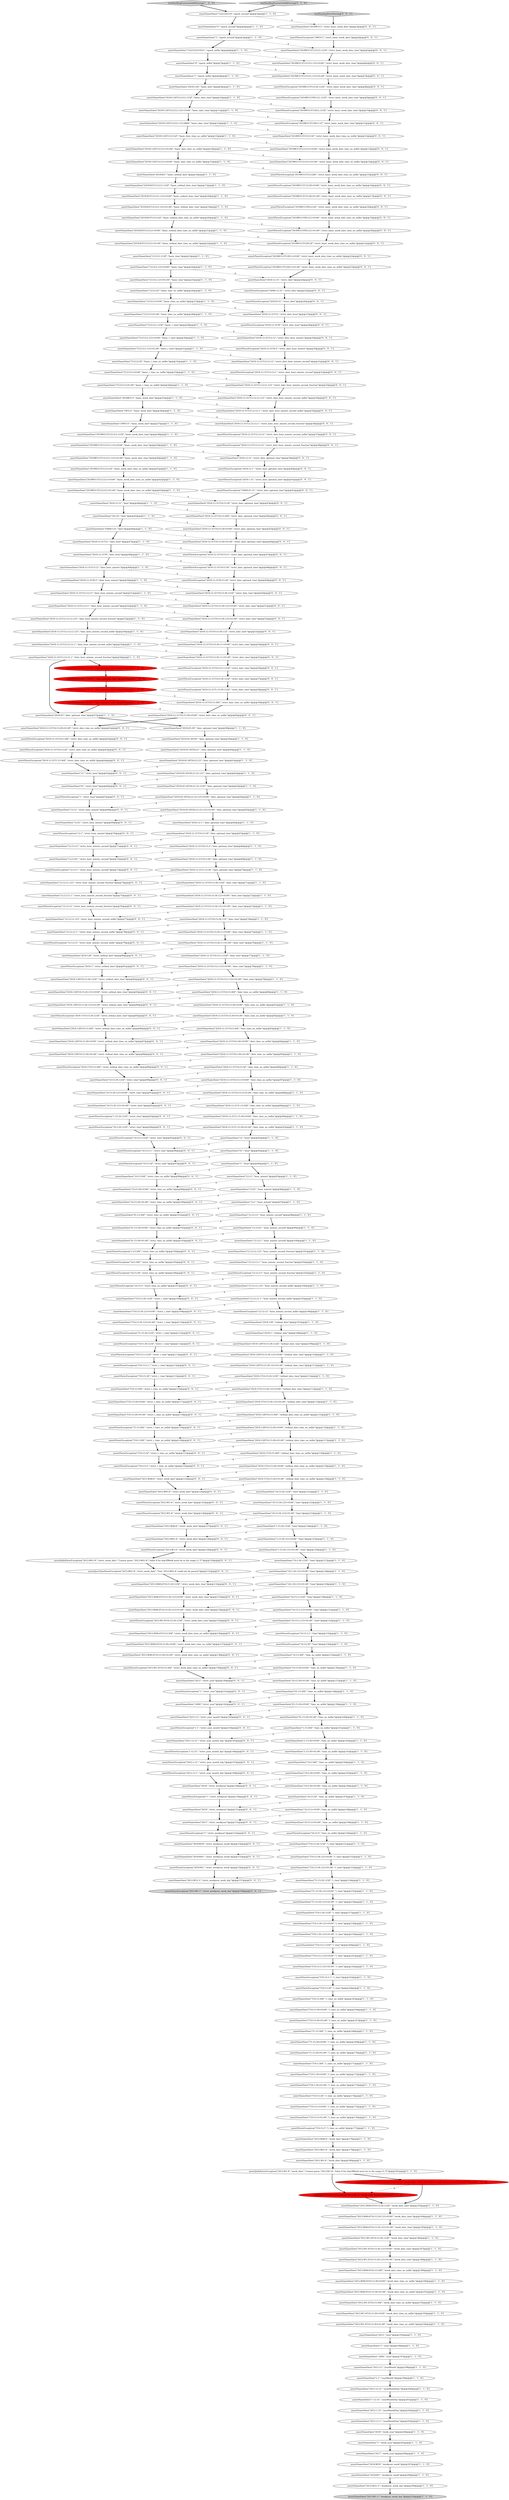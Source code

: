 digraph {
130 [style = filled, label = "assertSameDate(\"10:1:30.123+01:00\",\"time\")@@@129@@@['1', '1', '0']", fillcolor = white, shape = ellipse image = "AAA0AAABBB1BBB"];
44 [style = filled, label = "assertSameDate(\"2012-W1-6T10:15:30+0100\",\"week_date_time_no_millis\")@@@193@@@['1', '1', '0']", fillcolor = white, shape = ellipse image = "AAA0AAABBB1BBB"];
89 [style = filled, label = "assertSameDate(\"1\",\"year\")@@@196@@@['1', '1', '0']", fillcolor = white, shape = ellipse image = "AAA0AAABBB1BBB"];
238 [style = filled, label = "assertParseException(\"2018-12-31T1:15:30.123Z\",\"strict_date_time\")@@@58@@@['0', '0', '1']", fillcolor = white, shape = ellipse image = "AAA0AAABBB3BBB"];
22 [style = filled, label = "assertParseException(\"10:15:3\",\"time_no_millis\")@@@150@@@['1', '1', '0']", fillcolor = white, shape = ellipse image = "AAA0AAABBB1BBB"];
340 [style = filled, label = "assertSameDate(\"T10:15:30.123Z\",\"strict_t_time\")@@@108@@@['0', '0', '1']", fillcolor = white, shape = ellipse image = "AAA0AAABBB3BBB"];
298 [style = filled, label = "assertParseException(\"2018-12-31T12:12:1\",\"strict_date_hour_minute_second\")@@@32@@@['0', '0', '1']", fillcolor = white, shape = ellipse image = "AAA0AAABBB3BBB"];
365 [style = filled, label = "assertSameDate(\"2012-W48-6T10:15:30Z\",\"strict_week_date_time_no_millis\")@@@136@@@['0', '0', '1']", fillcolor = white, shape = ellipse image = "AAA0AAABBB3BBB"];
289 [style = filled, label = "assertParseException(\"2018-1\",\"strict_ordinal_date\")@@@81@@@['0', '0', '1']", fillcolor = white, shape = ellipse image = "AAA0AAABBB3BBB"];
32 [style = filled, label = "assertParseException(\"10:15:3.1\",\"time\")@@@133@@@['1', '1', '0']", fillcolor = white, shape = ellipse image = "AAA0AAABBB1BBB"];
203 [style = filled, label = "assertSameDate(\"2018W313T121212Z\",\"basic_week_date_time_no_millis\")@@@41@@@['1', '1', '0']", fillcolor = white, shape = ellipse image = "AAA0AAABBB1BBB"];
20 [style = filled, label = "assertSameDate(\"10:15:30.123+01:00\",\"time\")@@@123@@@['1', '1', '0']", fillcolor = white, shape = ellipse image = "AAA0AAABBB1BBB"];
333 [style = filled, label = "assertSameDate(\"-2000\",\"strict_year\")@@@142@@@['0', '0', '1']", fillcolor = white, shape = ellipse image = "AAA0AAABBB3BBB"];
253 [style = filled, label = "assertParseException(\"2018-12-31T12:12:12\",\"strict_date_hour_minute_second_millis\")@@@37@@@['0', '0', '1']", fillcolor = white, shape = ellipse image = "AAA0AAABBB3BBB"];
195 [style = filled, label = "assertSameDate(\"2012-W1-6T10:15:30.123Z\",\"week_date_time\")@@@186@@@['1', '1', '0']", fillcolor = white, shape = ellipse image = "AAA0AAABBB1BBB"];
216 [style = filled, label = "assertParseException(\"2018W313T12812.123Z\",\"strict_basic_week_date_time\")@@@10@@@['0', '0', '1']", fillcolor = white, shape = ellipse image = "AAA0AAABBB3BBB"];
33 [style = filled, label = "assertSameDate(\"2018-12-31T10:15:30.11Z\",\"date_time\")@@@74@@@['1', '1', '0']", fillcolor = white, shape = ellipse image = "AAA0AAABBB1BBB"];
87 [style = filled, label = "assertSameDate(\"2018-1T10:15:30.123+0100\",\"ordinal_date_time\")@@@113@@@['1', '1', '0']", fillcolor = white, shape = ellipse image = "AAA0AAABBB1BBB"];
356 [style = filled, label = "assertSameDate(\"2018-12-31T10:15:30\",\"strict_date_optional_time\")@@@43@@@['0', '0', '1']", fillcolor = white, shape = ellipse image = "AAA0AAABBB3BBB"];
19 [style = filled, label = "assertSameDate(\"T10:15:3Z\",\"t_time_no_millis\")@@@174@@@['1', '1', '0']", fillcolor = white, shape = ellipse image = "AAA0AAABBB1BBB"];
301 [style = filled, label = "assertParseException(\"2018W313T12812Z\",\"strict_basic_week_date_time_no_millis\")@@@21@@@['0', '0', '1']", fillcolor = white, shape = ellipse image = "AAA0AAABBB3BBB"];
153 [style = filled, label = "assertSameDate(\"2012-W48-6T10:15:30.123+0100\",\"week_date_time\")@@@184@@@['1', '1', '0']", fillcolor = white, shape = ellipse image = "AAA0AAABBB1BBB"];
94 [style = filled, label = "assertSameDate(\"2018-128T10:15:30.123Z\",\"ordinal_date_time\")@@@109@@@['1', '1', '0']", fillcolor = white, shape = ellipse image = "AAA0AAABBB1BBB"];
263 [style = filled, label = "assertSameDate(\"2018-12-31T12:12:12.1\",\"strict_date_hour_minute_second_millis\")@@@35@@@['0', '0', '1']", fillcolor = white, shape = ellipse image = "AAA0AAABBB3BBB"];
156 [style = filled, label = "assertSameDate(\"2018-12-31T10:15:30+0100\",\"date_time_no_millis\")@@@81@@@['1', '1', '0']", fillcolor = white, shape = ellipse image = "AAA0AAABBB1BBB"];
211 [style = filled, label = "assertSameDate(\"2018-12-31T10:5:30\",\"date_optional_time\")@@@69@@@['1', '1', '0']", fillcolor = white, shape = ellipse image = "AAA0AAABBB1BBB"];
135 [style = filled, label = "assertSameDate(\"2018-05-30T20:21:23.123\",\"date_optional_time\")@@@62@@@['1', '1', '0']", fillcolor = white, shape = ellipse image = "AAA0AAABBB1BBB"];
345 [style = filled, label = "assertSameDate(\"T10:15:30+01:00\",\"strict_t_time_no_millis\")@@@118@@@['0', '0', '1']", fillcolor = white, shape = ellipse image = "AAA0AAABBB3BBB"];
327 [style = filled, label = "assertSameDate(\"2018-12-31T10:15:30.11+01:00\",\"strict_date_time\")@@@55@@@['0', '0', '1']", fillcolor = white, shape = ellipse image = "AAA0AAABBB3BBB"];
236 [style = filled, label = "assertParseException(\"2018-W1\",\"strict_weekyear_week\")@@@156@@@['0', '0', '1']", fillcolor = white, shape = ellipse image = "AAA0AAABBB3BBB"];
308 [style = filled, label = "assertParseException(\"12:12:1\",\"strict_hour_minute_second\")@@@73@@@['0', '0', '1']", fillcolor = white, shape = ellipse image = "AAA0AAABBB3BBB"];
132 [style = filled, label = "assertSameDate(\"2018-12-31T1:15:30\",\"date_optional_time\")@@@70@@@['1', '1', '0']", fillcolor = white, shape = ellipse image = "AAA0AAABBB1BBB"];
82 [style = filled, label = "assertSameDate(\"T10:15:3.123Z\",\"t_time\")@@@160@@@['1', '1', '0']", fillcolor = white, shape = ellipse image = "AAA0AAABBB1BBB"];
174 [style = filled, label = "assertSameDate(\"2018-1T10:15:30.123Z\",\"ordinal_date_time\")@@@112@@@['1', '1', '0']", fillcolor = white, shape = ellipse image = "AAA0AAABBB1BBB"];
330 [style = filled, label = "assertSameDate(\"12:12:12.1\",\"strict_hour_minute_second_fraction\")@@@75@@@['0', '0', '1']", fillcolor = white, shape = ellipse image = "AAA0AAABBB3BBB"];
52 [style = filled, label = "assertSameDate(\"2018-12-31T10:15:3+01:00\",\"date_time_no_millis\")@@@88@@@['1', '1', '0']", fillcolor = white, shape = ellipse image = "AAA0AAABBB1BBB"];
68 [style = filled, label = "assertSameDate(\"2018-12-31T12:12:12.123\",\"date_hour_minute_second_millis\")@@@54@@@['1', '1', '0']", fillcolor = white, shape = ellipse image = "AAA0AAABBB1BBB"];
198 [style = filled, label = "assertSameDate(\"10000T\",\"date_optional_time\")@@@58@@@['1', '0', '0']", fillcolor = red, shape = ellipse image = "AAA1AAABBB1BBB"];
17 [style = filled, label = "assertSameDate(\"2018-W1\",\"weekyear_week\")@@@208@@@['1', '1', '0']", fillcolor = white, shape = ellipse image = "AAA0AAABBB1BBB"];
118 [style = filled, label = "assertSameDate(\"T10:1:30.123Z\",\"t_time\")@@@157@@@['1', '1', '0']", fillcolor = white, shape = ellipse image = "AAA0AAABBB1BBB"];
38 [style = filled, label = "assertSameDate(\"2018363T121212Z\",\"basic_ordinal_date_time_no_millis\")@@@20@@@['1', '1', '0']", fillcolor = white, shape = ellipse image = "AAA0AAABBB1BBB"];
265 [style = filled, label = "assertParseException(\"1-1\",\"strict_year_month\")@@@144@@@['0', '0', '1']", fillcolor = white, shape = ellipse image = "AAA0AAABBB3BBB"];
171 [style = filled, label = "assertSameDate(\"T10:15:30.123Z\",\"t_time\")@@@151@@@['1', '1', '0']", fillcolor = white, shape = ellipse image = "AAA0AAABBB1BBB"];
318 [style = filled, label = "assertSameDate(\"2018-12-31T12:12:12.1\",\"strict_date_hour_minute_second_fraction\")@@@36@@@['0', '0', '1']", fillcolor = white, shape = ellipse image = "AAA0AAABBB3BBB"];
290 [style = filled, label = "assertSameDate(\"2017\",\"strict_weekyear\")@@@152@@@['0', '0', '1']", fillcolor = white, shape = ellipse image = "AAA0AAABBB3BBB"];
161 [style = filled, label = "assertSameDate(\"T10:15:3.123+01:00\",\"t_time\")@@@162@@@['1', '1', '0']", fillcolor = white, shape = ellipse image = "AAA0AAABBB1BBB"];
359 [style = filled, label = "assertSameDate(\"2018-12-31T10:15:30Z\",\"strict_date_optional_time\")@@@44@@@['0', '0', '1']", fillcolor = white, shape = ellipse image = "AAA0AAABBB3BBB"];
244 [style = filled, label = "assertSameDate(\"T10:15:30Z\",\"strict_t_time_no_millis\")@@@116@@@['0', '0', '1']", fillcolor = white, shape = ellipse image = "AAA0AAABBB3BBB"];
122 [style = filled, label = "assertSameDate(\"T121212.123+01:00\",\"basic_t_time\")@@@31@@@['1', '1', '0']", fillcolor = white, shape = ellipse image = "AAA0AAABBB1BBB"];
112 [style = filled, label = "assertSameDate(\"2012-W48-6T10:15:30Z\",\"week_date_time_no_millis\")@@@189@@@['1', '1', '0']", fillcolor = white, shape = ellipse image = "AAA0AAABBB1BBB"];
341 [style = filled, label = "assertSameDate(\"2012-W01-6\",\"strict_week_date\")@@@124@@@['0', '0', '1']", fillcolor = white, shape = ellipse image = "AAA0AAABBB3BBB"];
317 [style = filled, label = "assertSameDate(\"10:15:30+0100\",\"strict_time_no_millis\")@@@99@@@['0', '0', '1']", fillcolor = white, shape = ellipse image = "AAA0AAABBB3BBB"];
57 [style = filled, label = "assertSameDate(\"2018-12-31T10:15:3.123Z\",\"date_time\")@@@77@@@['1', '1', '0']", fillcolor = white, shape = ellipse image = "AAA0AAABBB1BBB"];
144 [style = filled, label = "assertSameDate(\"2018-12-31T12:12\",\"date_hour_minute\")@@@49@@@['1', '1', '0']", fillcolor = white, shape = ellipse image = "AAA0AAABBB1BBB"];
154 [style = filled, label = "assertSameDate(\"2012-W01-6\",\"week_date\")@@@179@@@['1', '1', '0']", fillcolor = white, shape = ellipse image = "AAA0AAABBB1BBB"];
160 [style = filled, label = "assertSameDate(\"T10:15:30Z\",\"t_time_no_millis\")@@@165@@@['1', '1', '0']", fillcolor = white, shape = ellipse image = "AAA0AAABBB1BBB"];
202 [style = filled, label = "assertSameDate(\"2018-12-31T10:15:30.123Z\",\"date_time\")@@@71@@@['1', '1', '0']", fillcolor = white, shape = ellipse image = "AAA0AAABBB1BBB"];
329 [style = filled, label = "assertSameDate(\"T10:15:30.123+01:00\",\"strict_t_time\")@@@110@@@['0', '0', '1']", fillcolor = white, shape = ellipse image = "AAA0AAABBB3BBB"];
334 [style = filled, label = "assertParseException(\"10:15:3Z\",\"strict_time\")@@@97@@@['0', '0', '1']", fillcolor = white, shape = ellipse image = "AAA0AAABBB3BBB"];
35 [style = filled, label = "assertSameDate(\"T10:15:30.123+01:00\",\"t_time\")@@@153@@@['1', '1', '0']", fillcolor = white, shape = ellipse image = "AAA0AAABBB1BBB"];
163 [style = filled, label = "assertSameDate(\"10:15:30+01:00\",\"time_no_millis\")@@@137@@@['1', '1', '0']", fillcolor = white, shape = ellipse image = "AAA0AAABBB1BBB"];
115 [style = filled, label = "assertSameDate(\"2018W313T121212.123Z\",\"basic_week_date_time\")@@@38@@@['1', '1', '0']", fillcolor = white, shape = ellipse image = "AAA0AAABBB1BBB"];
78 [style = filled, label = "assertSameDate(\"2018-12-31T8:3\",\"date_hour_minute\")@@@50@@@['1', '1', '0']", fillcolor = white, shape = ellipse image = "AAA0AAABBB1BBB"];
255 [style = filled, label = "assertSameDate(\"2018W313T121212+01:00\",\"strict_basic_week_date_time_no_millis\")@@@14@@@['0', '0', '1']", fillcolor = white, shape = ellipse image = "AAA0AAABBB3BBB"];
10 [style = filled, label = "assertSameDate(\"2012-W1-6T10:15:30+01:00\",\"week_date_time_no_millis\")@@@194@@@['1', '1', '0']", fillcolor = white, shape = ellipse image = "AAA0AAABBB1BBB"];
40 [style = filled, label = "assertSameDate(\"2018363T121212+01:00\",\"basic_ordinal_date_time_no_millis\")@@@22@@@['1', '1', '0']", fillcolor = white, shape = ellipse image = "AAA0AAABBB1BBB"];
28 [style = filled, label = "assertSameDate(\"2018-12-31T12:12:12.123\",\"date_hour_minute_second_fraction\")@@@53@@@['1', '1', '0']", fillcolor = white, shape = ellipse image = "AAA0AAABBB1BBB"];
37 [style = filled, label = "testDuellingFormatsValidParsing['1', '0', '0']", fillcolor = lightgray, shape = diamond image = "AAA0AAABBB1BBB"];
150 [style = filled, label = "assertSameDate(\"T10:15:30+0100\",\"t_time_no_millis\")@@@166@@@['1', '1', '0']", fillcolor = white, shape = ellipse image = "AAA0AAABBB1BBB"];
34 [style = filled, label = "assertSameDate(\"12\",\"hour\")@@@92@@@['1', '1', '0']", fillcolor = white, shape = ellipse image = "AAA0AAABBB1BBB"];
103 [style = filled, label = "assertSameDate(\"2018-12-31T10:5:30+0100\",\"date_time_no_millis\")@@@84@@@['1', '1', '0']", fillcolor = white, shape = ellipse image = "AAA0AAABBB1BBB"];
366 [style = filled, label = "assertSameDate(\"2012-W48-6T10:15:30.123Z\",\"strict_week_date_time\")@@@132@@@['0', '0', '1']", fillcolor = white, shape = ellipse image = "AAA0AAABBB3BBB"];
309 [style = filled, label = "assertParseException(\"10000-12-31\",\"strict_date\")@@@25@@@['0', '0', '1']", fillcolor = white, shape = ellipse image = "AAA0AAABBB3BBB"];
190 [style = filled, label = "assertSameDate(\"2018-1T10:15:30+01:00\",\"ordinal_date_time_no_millis\")@@@120@@@['1', '1', '0']", fillcolor = white, shape = ellipse image = "AAA0AAABBB1BBB"];
102 [style = filled, label = "assertSameDate(\"2018-05-30T20:21:23.123+0100\",\"date_optional_time\")@@@64@@@['1', '1', '0']", fillcolor = white, shape = ellipse image = "AAA0AAABBB1BBB"];
227 [style = filled, label = "assertParseException(\"12:12:12\",\"strict_hour_minute_second_millis\")@@@79@@@['0', '0', '1']", fillcolor = white, shape = ellipse image = "AAA0AAABBB3BBB"];
306 [style = filled, label = "assertParseException(\"2018-12-31T10:5:30.123Z\",\"strict_date_time\")@@@57@@@['0', '0', '1']", fillcolor = white, shape = ellipse image = "AAA0AAABBB3BBB"];
207 [style = filled, label = "assertSameDate(\"12:1\",\"hour_minute\")@@@97@@@['1', '1', '0']", fillcolor = white, shape = ellipse image = "AAA0AAABBB1BBB"];
152 [style = filled, label = "assertSameDate(\"2018-1\",\"ordinal_date\")@@@108@@@['1', '1', '0']", fillcolor = white, shape = ellipse image = "AAA0AAABBB1BBB"];
143 [style = filled, label = "assertSameDate(\"2018-12-31T12:12:1\",\"date_hour_minute_second\")@@@52@@@['1', '1', '0']", fillcolor = white, shape = ellipse image = "AAA0AAABBB1BBB"];
280 [style = filled, label = "assertSameDate(\"10:15:30+01:00\",\"strict_time_no_millis\")@@@100@@@['0', '0', '1']", fillcolor = white, shape = ellipse image = "AAA0AAABBB3BBB"];
357 [style = filled, label = "assertSameDate(\"T10:15:30+0100\",\"strict_t_time_no_millis\")@@@117@@@['0', '0', '1']", fillcolor = white, shape = ellipse image = "AAA0AAABBB3BBB"];
26 [style = filled, label = "assertSameDate(\"2018-05-30T20:21:23.123+01:00\",\"date_optional_time\")@@@65@@@['1', '1', '0']", fillcolor = white, shape = ellipse image = "AAA0AAABBB1BBB"];
140 [style = filled, label = "assertSameDate(\"2012-12-31\",\"yearMonthDay\")@@@200@@@['1', '1', '0']", fillcolor = white, shape = ellipse image = "AAA0AAABBB1BBB"];
237 [style = filled, label = "assertSameDate(\"2012-12-31\",\"strict_year_month_day\")@@@145@@@['0', '0', '1']", fillcolor = white, shape = ellipse image = "AAA0AAABBB3BBB"];
338 [style = filled, label = "assertParseException(\"2018-12-31T10:5:30Z\",\"strict_date_time_no_millis\")@@@62@@@['0', '0', '1']", fillcolor = white, shape = ellipse image = "AAA0AAABBB3BBB"];
273 [style = filled, label = "assertParseException(\"2012-1-31\",\"strict_year_month_day\")@@@147@@@['0', '0', '1']", fillcolor = white, shape = ellipse image = "AAA0AAABBB3BBB"];
258 [style = filled, label = "assertSameDate(\"12:12:12.123\",\"strict_hour_minute_second_fraction\")@@@74@@@['0', '0', '1']", fillcolor = white, shape = ellipse image = "AAA0AAABBB3BBB"];
5 [style = filled, label = "assertSameDate(\"2018T\",\"date_optional_time\")@@@60@@@['1', '0', '0']", fillcolor = red, shape = ellipse image = "AAA1AAABBB1BBB"];
279 [style = filled, label = "assertParseException(\"2018-1T10:15:30Z\",\"strict_ordinal_date_time_no_millis\")@@@89@@@['0', '0', '1']", fillcolor = white, shape = ellipse image = "AAA0AAABBB3BBB"];
83 [style = filled, label = "assertSameDate(\"10:1:30.123Z\",\"time\")@@@127@@@['1', '1', '0']", fillcolor = white, shape = ellipse image = "AAA0AAABBB1BBB"];
6 [style = filled, label = "assertSameDate(\"10:15:3+0100\",\"time_no_millis\")@@@148@@@['1', '1', '0']", fillcolor = white, shape = ellipse image = "AAA0AAABBB1BBB"];
23 [style = filled, label = "assertSameDate(\"2018-128T10:15:30+01:00\",\"ordinal_date_time_no_millis\")@@@117@@@['1', '1', '0']", fillcolor = white, shape = ellipse image = "AAA0AAABBB1BBB"];
173 [style = filled, label = "assertSameDate(\"2018-12-31T12:12:12.1\",\"date_hour_minute_second_fraction\")@@@56@@@['1', '1', '0']", fillcolor = white, shape = ellipse image = "AAA0AAABBB1BBB"];
319 [style = filled, label = "assertParseException(\"2018W313T12812+0100\",\"strict_basic_week_date_time_no_millis\")@@@22@@@['0', '0', '1']", fillcolor = white, shape = ellipse image = "AAA0AAABBB3BBB"];
251 [style = filled, label = "assertSameDate(\"12:12:12.1\",\"strict_hour_minute_second_millis\")@@@78@@@['0', '0', '1']", fillcolor = white, shape = ellipse image = "AAA0AAABBB3BBB"];
312 [style = filled, label = "assertParseException(\"2018W313T12128.123Z\",\"strict_basic_week_date_time\")@@@8@@@['0', '0', '1']", fillcolor = white, shape = ellipse image = "AAA0AAABBB3BBB"];
363 [style = filled, label = "assertParseException(\"2012-W1-6\",\"strict_week_date\")@@@129@@@['0', '0', '1']", fillcolor = white, shape = ellipse image = "AAA0AAABBB3BBB"];
188 [style = filled, label = "assertSameDate(\"1:15:30.123+01:00\",\"time\")@@@126@@@['1', '1', '0']", fillcolor = white, shape = ellipse image = "AAA0AAABBB1BBB"];
325 [style = filled, label = "assertSameDate(\"2018-12-31T10:15:30.123Z\",\"strict_date_time\")@@@50@@@['0', '0', '1']", fillcolor = white, shape = ellipse image = "AAA0AAABBB3BBB"];
149 [style = filled, label = "assertSameDate(\"2018-12-31T10:15:30.11+01:00\",\"date_time\")@@@76@@@['1', '1', '0']", fillcolor = white, shape = ellipse image = "AAA0AAABBB1BBB"];
170 [style = filled, label = "assertSameDate(\"2012-1-31\",\"yearMonthDay\")@@@202@@@['1', '1', '0']", fillcolor = white, shape = ellipse image = "AAA0AAABBB1BBB"];
364 [style = filled, label = "assertSameDate(\"12:01\",\"strict_hour_minute\")@@@69@@@['0', '0', '1']", fillcolor = white, shape = ellipse image = "AAA0AAABBB3BBB"];
194 [style = filled, label = "assertSameDate(\"2018-12-31T10:15:3+0100\",\"date_time_no_millis\")@@@87@@@['1', '1', '0']", fillcolor = white, shape = ellipse image = "AAA0AAABBB1BBB"];
351 [style = filled, label = "assertParseException(\"2012-W1-6\",\"strict_week_date\")@@@125@@@['0', '0', '1']", fillcolor = white, shape = ellipse image = "AAA0AAABBB3BBB"];
269 [style = filled, label = "assertParseException(\"2018-12-31T10:5:30\",\"strict_date_optional_time\")@@@48@@@['0', '0', '1']", fillcolor = white, shape = ellipse image = "AAA0AAABBB3BBB"];
64 [style = filled, label = "assertSameDate(\"2018-12-1\",\"date_optional_time\")@@@66@@@['1', '1', '0']", fillcolor = white, shape = ellipse image = "AAA0AAABBB1BBB"];
120 [style = filled, label = "assertSameDate(\"10:15:3+01:00\",\"time_no_millis\")@@@149@@@['1', '1', '0']", fillcolor = white, shape = ellipse image = "AAA0AAABBB1BBB"];
260 [style = filled, label = "assertSameDate(\"2018-12-31T10:15:30+0100\",\"strict_date_time_no_millis\")@@@60@@@['0', '0', '1']", fillcolor = white, shape = ellipse image = "AAA0AAABBB3BBB"];
176 [style = filled, label = "assertSameDate(\"1522332219321\",\"epoch_millis\")@@@6@@@['1', '1', '0']", fillcolor = white, shape = ellipse image = "AAA0AAABBB1BBB"];
311 [style = filled, label = "assertParseException(\"1-12-31\",\"strict_year_month_day\")@@@146@@@['0', '0', '1']", fillcolor = white, shape = ellipse image = "AAA0AAABBB3BBB"];
15 [style = filled, label = "assertSameDate(\"T1:15:30+0100\",\"t_time_no_millis\")@@@169@@@['1', '1', '0']", fillcolor = white, shape = ellipse image = "AAA0AAABBB1BBB"];
159 [style = filled, label = "assertSameDate(\"T10:15:30.123+0100\",\"t_time\")@@@152@@@['1', '1', '0']", fillcolor = white, shape = ellipse image = "AAA0AAABBB1BBB"];
75 [style = filled, label = "assertSameDate(\"01:15:30Z\",\"time_no_millis\")@@@138@@@['1', '1', '0']", fillcolor = white, shape = ellipse image = "AAA0AAABBB1BBB"];
21 [style = filled, label = "assertSameDate(\"12:12:12.123\",\"hour_minute_second_millis\")@@@104@@@['1', '1', '0']", fillcolor = white, shape = ellipse image = "AAA0AAABBB1BBB"];
324 [style = filled, label = "assertParseException(\"T1:15:30Z\",\"strict_t_time_no_millis\")@@@119@@@['0', '0', '1']", fillcolor = white, shape = ellipse image = "AAA0AAABBB3BBB"];
288 [style = filled, label = "assertSameDate(\"2012-W48-6T10:15:30.123+0100\",\"strict_week_date_time\")@@@133@@@['0', '0', '1']", fillcolor = white, shape = ellipse image = "AAA0AAABBB3BBB"];
368 [style = filled, label = "assertSameDate(\"01:15:30+0100\",\"strict_time_no_millis\")@@@102@@@['0', '0', '1']", fillcolor = white, shape = ellipse image = "AAA0AAABBB3BBB"];
320 [style = filled, label = "assertSameDate(\"2018W313T121212+0100\",\"strict_basic_week_date_time_no_millis\")@@@13@@@['0', '0', '1']", fillcolor = white, shape = ellipse image = "AAA0AAABBB3BBB"];
350 [style = filled, label = "assertSameDate(\"2018-12-31T12:12:12\",\"strict_date_hour_minute_second\")@@@31@@@['0', '0', '1']", fillcolor = white, shape = ellipse image = "AAA0AAABBB3BBB"];
239 [style = filled, label = "assertParseException(\"10:1:30.123Z\",\"strict_time\")@@@94@@@['0', '0', '1']", fillcolor = white, shape = ellipse image = "AAA0AAABBB3BBB"];
209 [style = filled, label = "assertSameDate(\"20181126T121212+01:00\",\"basic_date_time_no_millis\")@@@14@@@['1', '1', '0']", fillcolor = white, shape = ellipse image = "AAA0AAABBB1BBB"];
205 [style = filled, label = "assertSameDate(\"2012-W1-1\",\"weekyear_week_day\")@@@210@@@['1', '1', '0']", fillcolor = lightgray, shape = ellipse image = "AAA0AAABBB1BBB"];
134 [style = filled, label = "assertSameDate(\"1:15:30.123+0100\",\"time\")@@@125@@@['1', '1', '0']", fillcolor = white, shape = ellipse image = "AAA0AAABBB1BBB"];
138 [style = filled, label = "assertSameDate(\"2018-12-31T12:12:12.1\",\"date_hour_minute_second_millis\")@@@55@@@['1', '1', '0']", fillcolor = white, shape = ellipse image = "AAA0AAABBB1BBB"];
213 [style = filled, label = "assertJavaTimeParseException(\"2012-W1-8\",\"week_date\")@@@182@@@['0', '1', '0']", fillcolor = red, shape = ellipse image = "AAA1AAABBB2BBB"];
292 [style = filled, label = "assertJavaTimeParseException(\"2012-W01-8\",\"strict_week_date\",\"Text '2012-W01-8' could not be parsed\")@@@131@@@['0', '0', '1']", fillcolor = white, shape = ellipse image = "AAA0AAABBB3BBB"];
124 [style = filled, label = "assertSameDate(\"2018-128T10:15:30.123+01:00\",\"ordinal_date_time\")@@@111@@@['1', '1', '0']", fillcolor = white, shape = ellipse image = "AAA0AAABBB1BBB"];
314 [style = filled, label = "assertSameDate(\"2018-128T10:15:30+0100\",\"strict_ordinal_date_time_no_millis\")@@@87@@@['0', '0', '1']", fillcolor = white, shape = ellipse image = "AAA0AAABBB3BBB"];
270 [style = filled, label = "assertJodaParseException(\"2012-W01-8\",\"strict_week_date\",\"Cannot parse \"2012-W01-8\": Value 8 for dayOfWeek must be in the range (1,7(\")@@@130@@@['0', '0', '1']", fillcolor = white, shape = ellipse image = "AAA0AAABBB3BBB"];
271 [style = filled, label = "assertParseException(\"2018W313T81212+0100\",\"strict_basic_week_date_time_no_millis\")@@@19@@@['0', '0', '1']", fillcolor = white, shape = ellipse image = "AAA0AAABBB3BBB"];
347 [style = filled, label = "assertParseException(\"1\",\"strict_weekyear\")@@@153@@@['0', '0', '1']", fillcolor = white, shape = ellipse image = "AAA0AAABBB3BBB"];
367 [style = filled, label = "assertSameDate(\"2018W313T121212.123+0100\",\"strict_basic_week_date_time\")@@@6@@@['0', '0', '1']", fillcolor = white, shape = ellipse image = "AAA0AAABBB3BBB"];
39 [style = filled, label = "assertSameDate(\"10:15:30+0100\",\"time_no_millis\")@@@136@@@['1', '1', '0']", fillcolor = white, shape = ellipse image = "AAA0AAABBB1BBB"];
224 [style = filled, label = "assertSameDate(\"01\",\"strict_hour\")@@@66@@@['0', '0', '1']", fillcolor = white, shape = ellipse image = "AAA0AAABBB3BBB"];
114 [style = filled, label = "assertSameDate(\"T10:15:3+0100\",\"t_time_no_millis\")@@@175@@@['1', '1', '0']", fillcolor = white, shape = ellipse image = "AAA0AAABBB1BBB"];
169 [style = filled, label = "assertSameDate(\"2018-128\",\"ordinal_date\")@@@107@@@['1', '1', '0']", fillcolor = white, shape = ellipse image = "AAA0AAABBB1BBB"];
326 [style = filled, label = "assertParseException(\"2018W313T12128+01:00\",\"strict_basic_week_date_time_no_millis\")@@@17@@@['0', '0', '1']", fillcolor = white, shape = ellipse image = "AAA0AAABBB3BBB"];
286 [style = filled, label = "assertParseException(\"2018-12-31T9:15:30\",\"strict_date_optional_time\")@@@49@@@['0', '0', '1']", fillcolor = white, shape = ellipse image = "AAA0AAABBB3BBB"];
3 [style = filled, label = "assertSameDate(\"2018-12-31T10:5:30Z\",\"date_time_no_millis\")@@@83@@@['1', '1', '0']", fillcolor = white, shape = ellipse image = "AAA0AAABBB1BBB"];
303 [style = filled, label = "assertParseException(\"T1:15:30.123Z\",\"strict_t_time\")@@@111@@@['0', '0', '1']", fillcolor = white, shape = ellipse image = "AAA0AAABBB3BBB"];
127 [style = filled, label = "assertSameDate(\"2018W313T121212+0100\",\"basic_week_date_time_no_millis\")@@@42@@@['1', '1', '0']", fillcolor = white, shape = ellipse image = "AAA0AAABBB1BBB"];
177 [style = filled, label = "assertSameDate(\"2018-12-31T8\",\"date_hour\")@@@48@@@['1', '1', '0']", fillcolor = white, shape = ellipse image = "AAA0AAABBB1BBB"];
241 [style = filled, label = "assertParseException(\"T10:1:30.123Z\",\"strict_t_time\")@@@112@@@['0', '0', '1']", fillcolor = white, shape = ellipse image = "AAA0AAABBB3BBB"];
187 [style = filled, label = "assertSameDate(\"T10:1:30.123+0100\",\"t_time\")@@@158@@@['1', '1', '0']", fillcolor = white, shape = ellipse image = "AAA0AAABBB1BBB"];
71 [style = filled, label = "assertSameDate(\"2018-12-31T10:5:30+01:00\",\"date_time_no_millis\")@@@85@@@['1', '1', '0']", fillcolor = white, shape = ellipse image = "AAA0AAABBB1BBB"];
267 [style = filled, label = "assertSameDate(\"2018-12-31T12:12:12.123\",\"strict_date_hour_minute_second_fraction\")@@@33@@@['0', '0', '1']", fillcolor = white, shape = ellipse image = "AAA0AAABBB3BBB"];
55 [style = filled, label = "assertSameDate(\"2018-12-31T12:12:12\",\"date_hour_minute_second\")@@@51@@@['1', '1', '0']", fillcolor = white, shape = ellipse image = "AAA0AAABBB1BBB"];
240 [style = filled, label = "assertSameDate(\"2018-12-31\",\"strict_date\")@@@24@@@['0', '0', '1']", fillcolor = white, shape = ellipse image = "AAA0AAABBB3BBB"];
305 [style = filled, label = "assertSameDate(\"T10:15:30.123+0100\",\"strict_t_time\")@@@109@@@['0', '0', '1']", fillcolor = white, shape = ellipse image = "AAA0AAABBB3BBB"];
218 [style = filled, label = "assertParseException(\"2018-12-31T8\",\"strict_date_hour\")@@@28@@@['0', '0', '1']", fillcolor = white, shape = ellipse image = "AAA0AAABBB3BBB"];
232 [style = filled, label = "assertParseException(\"2018W313T12812+01:00\",\"strict_basic_week_date_time_no_millis\")@@@23@@@['0', '0', '1']", fillcolor = white, shape = ellipse image = "AAA0AAABBB3BBB"];
210 [style = filled, label = "assertSameDate(\"2018-12-31T10:15:30+01:00\",\"date_time_no_millis\")@@@82@@@['1', '1', '0']", fillcolor = white, shape = ellipse image = "AAA0AAABBB1BBB"];
250 [style = filled, label = "assertSameDate(\"01:15:30Z\",\"strict_time_no_millis\")@@@101@@@['0', '0', '1']", fillcolor = white, shape = ellipse image = "AAA0AAABBB3BBB"];
293 [style = filled, label = "assertSameDate(\"2018-12-31\",\"strict_date_optional_time\")@@@39@@@['0', '0', '1']", fillcolor = white, shape = ellipse image = "AAA0AAABBB3BBB"];
199 [style = filled, label = "assertSameDate(\"121212Z\",\"basic_time_no_millis\")@@@26@@@['1', '1', '0']", fillcolor = white, shape = ellipse image = "AAA0AAABBB1BBB"];
206 [style = filled, label = "assertSameDate(\"2018-12-31T12\",\"date_hour\")@@@47@@@['1', '1', '0']", fillcolor = white, shape = ellipse image = "AAA0AAABBB1BBB"];
63 [style = filled, label = "assertSameDate(\"2012-W48-6T10:15:30+01:00\",\"week_date_time_no_millis\")@@@191@@@['1', '1', '0']", fillcolor = white, shape = ellipse image = "AAA0AAABBB1BBB"];
121 [style = filled, label = "assertSameDate(\"2018363T121212+0100\",\"basic_ordinal_date_time_no_millis\")@@@21@@@['1', '1', '0']", fillcolor = white, shape = ellipse image = "AAA0AAABBB1BBB"];
185 [style = filled, label = "assertSameDate(\"T121212.123Z\",\"basic_t_time\")@@@29@@@['1', '1', '0']", fillcolor = white, shape = ellipse image = "AAA0AAABBB1BBB"];
274 [style = filled, label = "assertSameDate(\"2018W313\",\"strict_basic_week_date\")@@@3@@@['0', '0', '1']", fillcolor = white, shape = ellipse image = "AAA0AAABBB3BBB"];
243 [style = filled, label = "assertParseException(\"10:15:3\",\"strict_time_no_millis\")@@@107@@@['0', '0', '1']", fillcolor = white, shape = ellipse image = "AAA0AAABBB3BBB"];
225 [style = filled, label = "assertSameDate(\"2012-W48-6\",\"strict_week_date\")@@@123@@@['0', '0', '1']", fillcolor = white, shape = ellipse image = "AAA0AAABBB3BBB"];
196 [style = filled, label = "assertSameDate(\"2012-W1-6T10:15:30.123+01:00\",\"week_date_time\")@@@188@@@['1', '1', '0']", fillcolor = white, shape = ellipse image = "AAA0AAABBB1BBB"];
61 [style = filled, label = "assertSameDate(\"T1:15:30.123+0100\",\"t_time\")@@@155@@@['1', '1', '0']", fillcolor = white, shape = ellipse image = "AAA0AAABBB1BBB"];
69 [style = filled, label = "assertSameDate(\"1:15:30+0100\",\"time_no_millis\")@@@142@@@['1', '1', '0']", fillcolor = white, shape = ellipse image = "AAA0AAABBB1BBB"];
256 [style = filled, label = "assertParseException(\"2018-12-31T8:3\",\"strict_date_hour_minute\")@@@30@@@['0', '0', '1']", fillcolor = white, shape = ellipse image = "AAA0AAABBB3BBB"];
252 [style = filled, label = "assertParseException(\"2018W313T12128Z\",\"strict_basic_week_date_time_no_millis\")@@@15@@@['0', '0', '1']", fillcolor = white, shape = ellipse image = "AAA0AAABBB3BBB"];
16 [style = filled, label = "assertSameDate(\"2017\",\"week_year\")@@@206@@@['1', '1', '0']", fillcolor = white, shape = ellipse image = "AAA0AAABBB1BBB"];
201 [style = filled, label = "assertSameDate(\"10:15:30.123Z\",\"time\")@@@121@@@['1', '1', '0']", fillcolor = white, shape = ellipse image = "AAA0AAABBB1BBB"];
65 [style = filled, label = "assertSameDate(\"T1:15:30.123+01:00\",\"t_time\")@@@156@@@['1', '1', '0']", fillcolor = white, shape = ellipse image = "AAA0AAABBB1BBB"];
191 [style = filled, label = "assertSameDate(\"121212.123+01:00\",\"basic_time\")@@@25@@@['1', '1', '0']", fillcolor = white, shape = ellipse image = "AAA0AAABBB1BBB"];
178 [style = filled, label = "assertSameDate(\"T10:15:3+01:00\",\"t_time_no_millis\")@@@176@@@['1', '1', '0']", fillcolor = white, shape = ellipse image = "AAA0AAABBB1BBB"];
49 [style = filled, label = "assertSameDate(\"T10:15:3.123+0100\",\"t_time\")@@@161@@@['1', '1', '0']", fillcolor = white, shape = ellipse image = "AAA0AAABBB1BBB"];
126 [style = filled, label = "assertSameDate(\"20181126T121212+0100\",\"basic_date_time_no_millis\")@@@15@@@['1', '1', '0']", fillcolor = white, shape = ellipse image = "AAA0AAABBB1BBB"];
278 [style = filled, label = "assertParseException(\"2018-12-31T12:12:12\",\"strict_date_hour_minute_second_fraction\")@@@38@@@['0', '0', '1']", fillcolor = white, shape = ellipse image = "AAA0AAABBB3BBB"];
259 [style = filled, label = "assertSameDate(\"2018-W01\",\"strict_weekyear_week\")@@@155@@@['0', '0', '1']", fillcolor = white, shape = ellipse image = "AAA0AAABBB3BBB"];
13 [style = filled, label = "assertSameDate(\"10:5:30Z\",\"time_no_millis\")@@@144@@@['1', '1', '0']", fillcolor = white, shape = ellipse image = "AAA0AAABBB1BBB"];
117 [style = filled, label = "assertSameDate(\"2012-W1-6T10:15:30.123+0100\",\"week_date_time\")@@@187@@@['1', '1', '0']", fillcolor = white, shape = ellipse image = "AAA0AAABBB1BBB"];
352 [style = filled, label = "assertParseException(\"2018-12-31T10:15:3.123Z\",\"strict_date_time\")@@@56@@@['0', '0', '1']", fillcolor = white, shape = ellipse image = "AAA0AAABBB3BBB"];
295 [style = filled, label = "assertSameDate(\"10:15:30.123+01:00\",\"strict_time\")@@@92@@@['0', '0', '1']", fillcolor = white, shape = ellipse image = "AAA0AAABBB3BBB"];
281 [style = filled, label = "assertSameDate(\"2018-128T10:15:30+01:00\",\"strict_ordinal_date_time_no_millis\")@@@88@@@['0', '0', '1']", fillcolor = white, shape = ellipse image = "AAA0AAABBB3BBB"];
98 [style = filled, label = "assertSameDate(\"10:5:30+0100\",\"time_no_millis\")@@@145@@@['1', '1', '0']", fillcolor = white, shape = ellipse image = "AAA0AAABBB1BBB"];
146 [style = filled, label = "assertSameDate(\"2012-12-1\",\"yearMonthDay\")@@@203@@@['1', '1', '0']", fillcolor = white, shape = ellipse image = "AAA0AAABBB1BBB"];
355 [style = filled, label = "assertSameDate(\"2012-W31-5\",\"strict_weekyear_week_day\")@@@157@@@['0', '0', '1']", fillcolor = white, shape = ellipse image = "AAA0AAABBB3BBB"];
275 [style = filled, label = "assertParseException(\"10:15:3Z\",\"strict_time_no_millis\")@@@106@@@['0', '0', '1']", fillcolor = white, shape = ellipse image = "AAA0AAABBB3BBB"];
166 [style = filled, label = "assertSameDate(\"2018\",\"date_optional_time\")@@@59@@@['1', '0', '0']", fillcolor = red, shape = ellipse image = "AAA1AAABBB1BBB"];
272 [style = filled, label = "assertSameDate(\"12:12\",\"strict_hour_minute\")@@@68@@@['0', '0', '1']", fillcolor = white, shape = ellipse image = "AAA0AAABBB3BBB"];
261 [style = filled, label = "assertParseException(\"2018W313T81212Z\",\"strict_basic_week_date_time_no_millis\")@@@18@@@['0', '0', '1']", fillcolor = white, shape = ellipse image = "AAA0AAABBB3BBB"];
371 [style = filled, label = "assertSameDate(\"2012-W48-6\",\"strict_week_date\")@@@127@@@['0', '0', '1']", fillcolor = white, shape = ellipse image = "AAA0AAABBB3BBB"];
322 [style = filled, label = "assertSameDate(\"2018-12-31T10:15:30.11Z\",\"strict_date_time\")@@@53@@@['0', '0', '1']", fillcolor = white, shape = ellipse image = "AAA0AAABBB3BBB"];
106 [style = filled, label = "assertParseException(\"10:15:3Z\",\"time\")@@@134@@@['1', '1', '0']", fillcolor = white, shape = ellipse image = "AAA0AAABBB1BBB"];
277 [style = filled, label = "assertParseException(\"1:15:30Z\",\"strict_time_no_millis\")@@@104@@@['0', '0', '1']", fillcolor = white, shape = ellipse image = "AAA0AAABBB3BBB"];
197 [style = filled, label = "assertSameDate(\"-2000\",\"year\")@@@197@@@['1', '1', '0']", fillcolor = white, shape = ellipse image = "AAA0AAABBB1BBB"];
25 [style = filled, label = "assertSameDate(\"2018-1T10:15:30Z\",\"ordinal_date_time_no_millis\")@@@118@@@['1', '1', '0']", fillcolor = white, shape = ellipse image = "AAA0AAABBB1BBB"];
233 [style = filled, label = "assertParseException(\"2012-12-1\",\"strict_year_month_day\")@@@148@@@['0', '0', '1']", fillcolor = white, shape = ellipse image = "AAA0AAABBB3BBB"];
313 [style = filled, label = "assertParseException(\"T10:15:3Z\",\"strict_t_time_no_millis\")@@@121@@@['0', '0', '1']", fillcolor = white, shape = ellipse image = "AAA0AAABBB3BBB"];
268 [style = filled, label = "assertParseException(\"2018-12-1\",\"strict_date_optional_time\")@@@40@@@['0', '0', '1']", fillcolor = white, shape = ellipse image = "AAA0AAABBB3BBB"];
105 [style = filled, label = "assertSameDate(\"2018-05-30T20\",\"date_optional_time\")@@@59@@@['1', '1', '0']", fillcolor = white, shape = ellipse image = "AAA0AAABBB1BBB"];
84 [style = filled, label = "assertSameDate(\"2018363T121212.123+01:00\",\"basic_ordinal_date_time\")@@@19@@@['1', '1', '0']", fillcolor = white, shape = ellipse image = "AAA0AAABBB1BBB"];
282 [style = filled, label = "assertParseException(\"2012-W1-8\",\"strict_week_date\")@@@126@@@['0', '0', '1']", fillcolor = white, shape = ellipse image = "AAA0AAABBB3BBB"];
215 [style = filled, label = "assertSameDate(\"2018\",\"strict_weekyear\")@@@149@@@['0', '0', '1']", fillcolor = white, shape = ellipse image = "AAA0AAABBB3BBB"];
158 [style = filled, label = "assertSameDate(\"2018-1T10:15:30.123+01:00\",\"ordinal_date_time\")@@@114@@@['1', '1', '0']", fillcolor = white, shape = ellipse image = "AAA0AAABBB1BBB"];
113 [style = filled, label = "assertSameDate(\"2018-12-31T10:15:30.123+01:00\",\"date_time\")@@@73@@@['1', '1', '0']", fillcolor = white, shape = ellipse image = "AAA0AAABBB1BBB"];
107 [style = filled, label = "assertSameDate(\"12:12:01\",\"hour_minute_second\")@@@99@@@['1', '1', '0']", fillcolor = white, shape = ellipse image = "AAA0AAABBB1BBB"];
192 [style = filled, label = "assertSameDate(\"10000-5-6\",\"date\")@@@46@@@['1', '1', '0']", fillcolor = white, shape = ellipse image = "AAA0AAABBB1BBB"];
228 [style = filled, label = "assertSameDate(\"2018-128T10:15:30Z\",\"strict_ordinal_date_time_no_millis\")@@@86@@@['0', '0', '1']", fillcolor = white, shape = ellipse image = "AAA0AAABBB3BBB"];
125 [style = filled, label = "assertSameDate(\"1W313\",\"basic_week_date\")@@@36@@@['1', '1', '0']", fillcolor = white, shape = ellipse image = "AAA0AAABBB1BBB"];
86 [style = filled, label = "assertSameDate(\"12:12:1\",\"hour_minute_second\")@@@100@@@['1', '1', '0']", fillcolor = white, shape = ellipse image = "AAA0AAABBB1BBB"];
342 [style = filled, label = "assertSameDate(\"2018-12-31T10:15:30.123+0100\",\"strict_date_time\")@@@51@@@['0', '0', '1']", fillcolor = white, shape = ellipse image = "AAA0AAABBB3BBB"];
91 [style = filled, label = "assertSameDate(\"01:15:30+01:00\",\"time_no_millis\")@@@140@@@['1', '1', '0']", fillcolor = white, shape = ellipse image = "AAA0AAABBB1BBB"];
142 [style = filled, label = "assertSameDate(\"T10:1:30.123+01:00\",\"t_time\")@@@159@@@['1', '1', '0']", fillcolor = white, shape = ellipse image = "AAA0AAABBB1BBB"];
186 [style = filled, label = "assertSameDate(\"1:15:30.123Z\",\"time\")@@@124@@@['1', '1', '0']", fillcolor = white, shape = ellipse image = "AAA0AAABBB1BBB"];
204 [style = filled, label = "assertSameDate(\"T1:15:30.123Z\",\"t_time\")@@@154@@@['1', '1', '0']", fillcolor = white, shape = ellipse image = "AAA0AAABBB1BBB"];
248 [style = filled, label = "assertParseException(\"1:15:30.123Z\",\"strict_time\")@@@93@@@['0', '0', '1']", fillcolor = white, shape = ellipse image = "AAA0AAABBB3BBB"];
335 [style = filled, label = "assertSameDate(\"2018W313T121212.123+01:00\",\"strict_basic_week_date_time\")@@@7@@@['0', '0', '1']", fillcolor = white, shape = ellipse image = "AAA0AAABBB3BBB"];
302 [style = filled, label = "assertSameDate(\"01:15:30+01:00\",\"strict_time_no_millis\")@@@103@@@['0', '0', '1']", fillcolor = white, shape = ellipse image = "AAA0AAABBB3BBB"];
51 [style = filled, label = "assertSameDate(\"T121212+01:00\",\"basic_t_time_no_millis\")@@@34@@@['1', '1', '0']", fillcolor = white, shape = ellipse image = "AAA0AAABBB1BBB"];
110 [style = filled, label = "assertSameDate(\"20181126T121212.123+10:00\",\"basic_date_time\")@@@11@@@['1', '1', '0']", fillcolor = white, shape = ellipse image = "AAA0AAABBB1BBB"];
137 [style = filled, label = "assertSameDate(\"2018-128T10:15:30.123+0100\",\"ordinal_date_time\")@@@110@@@['1', '1', '0']", fillcolor = white, shape = ellipse image = "AAA0AAABBB1BBB"];
264 [style = filled, label = "assertParseException(\"2018W313T12128+0100\",\"strict_basic_week_date_time_no_millis\")@@@16@@@['0', '0', '1']", fillcolor = white, shape = ellipse image = "AAA0AAABBB3BBB"];
72 [style = filled, label = "assertSameDate(\"T10:1:30Z\",\"t_time_no_millis\")@@@171@@@['1', '1', '0']", fillcolor = white, shape = ellipse image = "AAA0AAABBB1BBB"];
108 [style = filled, label = "assertSameDate(\"2018363\",\"basic_ordinal_date\")@@@16@@@['1', '1', '0']", fillcolor = white, shape = ellipse image = "AAA0AAABBB1BBB"];
95 [style = filled, label = "assertSameDate(\"T10:15:30+01:00\",\"t_time_no_millis\")@@@167@@@['1', '1', '0']", fillcolor = white, shape = ellipse image = "AAA0AAABBB1BBB"];
181 [style = filled, label = "assertSameDate(\"01\",\"hour\")@@@93@@@['1', '1', '0']", fillcolor = white, shape = ellipse image = "AAA0AAABBB1BBB"];
123 [style = filled, label = "assertSameDate(\"12:01\",\"hour_minute\")@@@96@@@['1', '1', '0']", fillcolor = white, shape = ellipse image = "AAA0AAABBB1BBB"];
230 [style = filled, label = "assertParseException(\"2018-1-31\",\"strict_date_optional_time\")@@@41@@@['0', '0', '1']", fillcolor = white, shape = ellipse image = "AAA0AAABBB3BBB"];
362 [style = filled, label = "assertParseException(\"12:1\",\"strict_hour_minute\")@@@70@@@['0', '0', '1']", fillcolor = white, shape = ellipse image = "AAA0AAABBB3BBB"];
168 [style = filled, label = "assertSameDate(\"2012-W48-6T10:15:30.123+01:00\",\"week_date_time\")@@@185@@@['1', '1', '0']", fillcolor = white, shape = ellipse image = "AAA0AAABBB1BBB"];
361 [style = filled, label = "assertSameDate(\"2012-W01-6\",\"strict_week_date\")@@@128@@@['0', '0', '1']", fillcolor = white, shape = ellipse image = "AAA0AAABBB3BBB"];
41 [style = filled, label = "assertSameDate(\"2018-12-31T10:15:3.123+01:00\",\"date_time\")@@@79@@@['1', '1', '0']", fillcolor = white, shape = ellipse image = "AAA0AAABBB1BBB"];
12 [style = filled, label = "assertSameDate(\"T121212Z\",\"basic_t_time_no_millis\")@@@32@@@['1', '1', '0']", fillcolor = white, shape = ellipse image = "AAA0AAABBB1BBB"];
99 [style = filled, label = "assertSameDate(\"1\",\"week_year\")@@@205@@@['1', '1', '0']", fillcolor = white, shape = ellipse image = "AAA0AAABBB1BBB"];
175 [style = filled, label = "assertSameDate(\"2012-W48-6T10:15:30.123Z\",\"week_date_time\")@@@183@@@['1', '1', '0']", fillcolor = white, shape = ellipse image = "AAA0AAABBB1BBB"];
247 [style = filled, label = "assertSameDate(\"10:15:30.123Z\",\"strict_time\")@@@90@@@['0', '0', '1']", fillcolor = white, shape = ellipse image = "AAA0AAABBB3BBB"];
336 [style = filled, label = "assertParseException(\"T10:15:3Z\",\"strict_t_time\")@@@115@@@['0', '0', '1']", fillcolor = white, shape = ellipse image = "AAA0AAABBB3BBB"];
348 [style = filled, label = "assertParseException(\"2012-W1-6T10:15:30.123Z\",\"strict_week_date_time\")@@@135@@@['0', '0', '1']", fillcolor = white, shape = ellipse image = "AAA0AAABBB3BBB"];
291 [style = filled, label = "assertSameDate(\"2018-12-31T12:12:12.123\",\"strict_date_hour_minute_second_millis\")@@@34@@@['0', '0', '1']", fillcolor = white, shape = ellipse image = "AAA0AAABBB3BBB"];
321 [style = filled, label = "assertSameDate(\"10:15:30Z\",\"strict_time_no_millis\")@@@98@@@['0', '0', '1']", fillcolor = white, shape = ellipse image = "AAA0AAABBB3BBB"];
328 [style = filled, label = "assertSameDate(\"12:12:12.123\",\"strict_hour_minute_second_millis\")@@@77@@@['0', '0', '1']", fillcolor = white, shape = ellipse image = "AAA0AAABBB3BBB"];
212 [style = filled, label = "assertSameDate(\"121212.123Z\",\"basic_time\")@@@23@@@['1', '1', '0']", fillcolor = white, shape = ellipse image = "AAA0AAABBB1BBB"];
56 [style = filled, label = "assertSameDate(\"T10:1:30+01:00\",\"t_time_no_millis\")@@@173@@@['1', '1', '0']", fillcolor = white, shape = ellipse image = "AAA0AAABBB1BBB"];
283 [style = filled, label = "assertParseException(\"2018-8-31\",\"strict_date\")@@@26@@@['0', '0', '1']", fillcolor = white, shape = ellipse image = "AAA0AAABBB3BBB"];
235 [style = filled, label = "assertParseException(\"2018W313T81212.123Z\",\"strict_basic_week_date_time\")@@@9@@@['0', '0', '1']", fillcolor = white, shape = ellipse image = "AAA0AAABBB3BBB"];
93 [style = filled, label = "assertSameDate(\"2018-05-30T20:21\",\"date_optional_time\")@@@60@@@['1', '1', '0']", fillcolor = white, shape = ellipse image = "AAA0AAABBB1BBB"];
11 [style = filled, label = "assertSameDate(\"T121212.123+0100\",\"basic_t_time\")@@@30@@@['1', '1', '0']", fillcolor = white, shape = ellipse image = "AAA0AAABBB1BBB"];
165 [style = filled, label = "assertSameDate(\"20181126T121212Z\",\"basic_date_time_no_millis\")@@@13@@@['1', '1', '0']", fillcolor = white, shape = ellipse image = "AAA0AAABBB1BBB"];
257 [style = filled, label = "assertParseException(\"2012-W1-6T10:15:30Z\",\"strict_week_date_time_no_millis\")@@@139@@@['0', '0', '1']", fillcolor = white, shape = ellipse image = "AAA0AAABBB3BBB"];
222 [style = filled, label = "assertSameDate(\"2018-12-31T12:12\",\"strict_date_hour_minute\")@@@29@@@['0', '0', '1']", fillcolor = white, shape = ellipse image = "AAA0AAABBB3BBB"];
262 [style = filled, label = "assertSameDate(\"12\",\"strict_hour\")@@@65@@@['0', '0', '1']", fillcolor = white, shape = ellipse image = "AAA0AAABBB3BBB"];
266 [style = filled, label = "assertParseException(\"2018-12-31T1:15:30Z\",\"strict_date_time_no_millis\")@@@64@@@['0', '0', '1']", fillcolor = white, shape = ellipse image = "AAA0AAABBB3BBB"];
129 [style = filled, label = "assertSameDate(\"2012-W1-6\",\"week_date\")@@@180@@@['1', '1', '0']", fillcolor = white, shape = ellipse image = "AAA0AAABBB1BBB"];
370 [style = filled, label = "assertParseException(\"2018W313T12812.1Z\",\"strict_basic_week_date_time\")@@@11@@@['0', '0', '1']", fillcolor = white, shape = ellipse image = "AAA0AAABBB3BBB"];
97 [style = filled, label = "assertSameDate(\"2018-12-31T10:15:30Z\",\"date_time_no_millis\")@@@80@@@['1', '1', '0']", fillcolor = white, shape = ellipse image = "AAA0AAABBB1BBB"];
369 [style = filled, label = "assertSameDate(\"2018-128T10:15:30.123Z\",\"strict_ordinal_date_time\")@@@82@@@['0', '0', '1']", fillcolor = white, shape = ellipse image = "AAA0AAABBB3BBB"];
131 [style = filled, label = "assertSameDate(\"2018363T121212.123Z\",\"basic_ordinal_date_time\")@@@17@@@['1', '1', '0']", fillcolor = white, shape = ellipse image = "AAA0AAABBB1BBB"];
297 [style = filled, label = "assertSameDate(\"2018\",\"strict_weekyear\")@@@151@@@['0', '0', '1']", fillcolor = white, shape = ellipse image = "AAA0AAABBB3BBB"];
294 [style = filled, label = "assertParseException(\"10:15:3.123Z\",\"strict_time\")@@@95@@@['0', '0', '1']", fillcolor = white, shape = ellipse image = "AAA0AAABBB3BBB"];
60 [style = filled, label = "assertSameDate(\"1:15:30Z\",\"time_no_millis\")@@@141@@@['1', '1', '0']", fillcolor = white, shape = ellipse image = "AAA0AAABBB1BBB"];
18 [style = filled, label = "assertSameDate(\"12:12:12\",\"hour_minute_second\")@@@98@@@['1', '1', '0']", fillcolor = white, shape = ellipse image = "AAA0AAABBB1BBB"];
29 [style = filled, label = "assertSameDate(\"2018-12-31T1:15:30+0100\",\"date_time_no_millis\")@@@90@@@['1', '1', '0']", fillcolor = white, shape = ellipse image = "AAA0AAABBB1BBB"];
139 [style = filled, label = "assertSameDate(\"2012-W48-6T10:15:30+0100\",\"week_date_time_no_millis\")@@@190@@@['1', '1', '0']", fillcolor = white, shape = ellipse image = "AAA0AAABBB1BBB"];
8 [style = filled, label = "assertSameDate(\"2012-W48-6\",\"week_date\")@@@178@@@['1', '1', '0']", fillcolor = white, shape = ellipse image = "AAA0AAABBB1BBB"];
183 [style = filled, label = "assertSameDate(\"20181126\",\"basic_date\")@@@9@@@['1', '1', '0']", fillcolor = white, shape = ellipse image = "AAA0AAABBB1BBB"];
353 [style = filled, label = "assertSameDate(\"2018-128T10:15:30.123+0100\",\"strict_ordinal_date_time\")@@@83@@@['0', '0', '1']", fillcolor = white, shape = ellipse image = "AAA0AAABBB3BBB"];
141 [style = filled, label = "assertSameDate(\"2018-12-31T10:15:30.11+0100\",\"date_time\")@@@75@@@['1', '1', '0']", fillcolor = white, shape = ellipse image = "AAA0AAABBB1BBB"];
155 [style = filled, label = "assertSameDate(\"10:15:3.123+01:00\",\"time\")@@@132@@@['1', '1', '0']", fillcolor = white, shape = ellipse image = "AAA0AAABBB1BBB"];
85 [style = filled, label = "assertSameDate(\"10:15:3Z\",\"time_no_millis\")@@@147@@@['1', '1', '0']", fillcolor = white, shape = ellipse image = "AAA0AAABBB1BBB"];
200 [style = filled, label = "assertSameDate(\"10:15:3.123Z\",\"time\")@@@130@@@['1', '1', '0']", fillcolor = white, shape = ellipse image = "AAA0AAABBB1BBB"];
332 [style = filled, label = "assertParseException(\"2018-12-31T10:15:3\",\"strict_date_optional_time\")@@@47@@@['0', '0', '1']", fillcolor = white, shape = ellipse image = "AAA0AAABBB3BBB"];
229 [style = filled, label = "assertSameDate(\"2018W313T121212.123Z\",\"strict_basic_week_date_time\")@@@5@@@['0', '0', '1']", fillcolor = white, shape = ellipse image = "AAA0AAABBB3BBB"];
310 [style = filled, label = "assertSameDate(\"10:15:30.123+0100\",\"strict_time\")@@@91@@@['0', '0', '1']", fillcolor = white, shape = ellipse image = "AAA0AAABBB3BBB"];
30 [style = filled, label = "assertSameDate(\"1\",\"epoch_millis\")@@@8@@@['1', '1', '0']", fillcolor = white, shape = ellipse image = "AAA0AAABBB1BBB"];
59 [style = filled, label = "assertSameDate(\"2018W313T121212.123+01:00\",\"basic_week_date_time\")@@@40@@@['1', '1', '0']", fillcolor = white, shape = ellipse image = "AAA0AAABBB1BBB"];
219 [style = filled, label = "assertSameDate(\"2018-12-31T10:15:30+01:00\",\"strict_date_time_no_millis\")@@@61@@@['0', '0', '1']", fillcolor = white, shape = ellipse image = "AAA0AAABBB3BBB"];
189 [style = filled, label = "assertSameDate(\"2018-12-31T1:15:30Z\",\"date_time_no_millis\")@@@89@@@['1', '1', '0']", fillcolor = white, shape = ellipse image = "AAA0AAABBB1BBB"];
109 [style = filled, label = "assertSameDate(\"01:15:30+0100\",\"time_no_millis\")@@@139@@@['1', '1', '0']", fillcolor = white, shape = ellipse image = "AAA0AAABBB1BBB"];
162 [style = filled, label = "assertSameDate(\"T121212+0100\",\"basic_t_time_no_millis\")@@@33@@@['1', '1', '0']", fillcolor = white, shape = ellipse image = "AAA0AAABBB1BBB"];
54 [style = filled, label = "assertSameDate(\"1522332219\",\"epoch_second\")@@@3@@@['1', '1', '0']", fillcolor = white, shape = ellipse image = "AAA0AAABBB1BBB"];
299 [style = filled, label = "assertSameDate(\"2018-128\",\"strict_ordinal_date\")@@@80@@@['0', '0', '1']", fillcolor = white, shape = ellipse image = "AAA0AAABBB3BBB"];
92 [style = filled, label = "assertSameDate(\"18-5-6\",\"date\")@@@45@@@['1', '1', '0']", fillcolor = white, shape = ellipse image = "AAA0AAABBB1BBB"];
285 [style = filled, label = "assertSameDate(\"2018-12-31T10:15:30.11+0100\",\"strict_date_time\")@@@54@@@['0', '0', '1']", fillcolor = white, shape = ellipse image = "AAA0AAABBB3BBB"];
76 [style = filled, label = "assertSameDate(\"10:1:30.123+0100\",\"time\")@@@128@@@['1', '1', '0']", fillcolor = white, shape = ellipse image = "AAA0AAABBB1BBB"];
180 [style = filled, label = "assertSameDate(\"T10:1:30+0100\",\"t_time_no_millis\")@@@172@@@['1', '1', '0']", fillcolor = white, shape = ellipse image = "AAA0AAABBB1BBB"];
331 [style = filled, label = "assertSameDate(\"2018-12-31T10:15:30Z\",\"strict_date_time_no_millis\")@@@59@@@['0', '0', '1']", fillcolor = white, shape = ellipse image = "AAA0AAABBB3BBB"];
214 [style = filled, label = "testDuellingFormatsValidParsing['0', '1', '0']", fillcolor = lightgray, shape = diamond image = "AAA0AAABBB2BBB"];
179 [style = filled, label = "assertSameDate(\"2018-05\",\"date_optional_time\")@@@57@@@['1', '1', '0']", fillcolor = white, shape = ellipse image = "AAA0AAABBB1BBB"];
234 [style = filled, label = "assertSameDate(\"2012-W48-6T10:15:30+0100\",\"strict_week_date_time_no_millis\")@@@137@@@['0', '0', '1']", fillcolor = white, shape = ellipse image = "AAA0AAABBB3BBB"];
50 [style = filled, label = "assertSameDate(\"12:12\",\"hour_minute\")@@@95@@@['1', '1', '0']", fillcolor = white, shape = ellipse image = "AAA0AAABBB1BBB"];
242 [style = filled, label = "testDuelingStrictParsing['0', '0', '1']", fillcolor = lightgray, shape = diamond image = "AAA0AAABBB3BBB"];
276 [style = filled, label = "assertParseException(\"12:12:12\",\"strict_hour_minute_second_fraction\")@@@76@@@['0', '0', '1']", fillcolor = white, shape = ellipse image = "AAA0AAABBB3BBB"];
116 [style = filled, label = "assertSameDate(\"2018-12-31T10:15:3\",\"date_optional_time\")@@@68@@@['1', '1', '0']", fillcolor = white, shape = ellipse image = "AAA0AAABBB1BBB"];
148 [style = filled, label = "assertSameDate(\"T1:15:30+01:00\",\"t_time_no_millis\")@@@170@@@['1', '1', '0']", fillcolor = white, shape = ellipse image = "AAA0AAABBB1BBB"];
231 [style = filled, label = "assertSameDate(\"2018-128T10:15:30.123+01:00\",\"strict_ordinal_date_time\")@@@84@@@['0', '0', '1']", fillcolor = white, shape = ellipse image = "AAA0AAABBB3BBB"];
58 [style = filled, label = "assertSameDate(\"10:15:30.123+0100\",\"time\")@@@122@@@['1', '1', '0']", fillcolor = white, shape = ellipse image = "AAA0AAABBB1BBB"];
246 [style = filled, label = "assertSameDate(\"2018W313T121212Z\",\"strict_basic_week_date_time_no_millis\")@@@12@@@['0', '0', '1']", fillcolor = white, shape = ellipse image = "AAA0AAABBB3BBB"];
343 [style = filled, label = "assertSameDate(\"12:12:01\",\"strict_hour_minute_second\")@@@72@@@['0', '0', '1']", fillcolor = white, shape = ellipse image = "AAA0AAABBB3BBB"];
323 [style = filled, label = "assertParseException(\"2018W313T81212+01:00\",\"strict_basic_week_date_time_no_millis\")@@@20@@@['0', '0', '1']", fillcolor = white, shape = ellipse image = "AAA0AAABBB3BBB"];
354 [style = filled, label = "assertSameDate(\"2012-W48-6T10:15:30.123+01:00\",\"strict_week_date_time\")@@@134@@@['0', '0', '1']", fillcolor = white, shape = ellipse image = "AAA0AAABBB3BBB"];
9 [style = filled, label = "assertSameDate(\"1-12-31\",\"yearMonthDay\")@@@201@@@['1', '1', '0']", fillcolor = white, shape = ellipse image = "AAA0AAABBB1BBB"];
24 [style = filled, label = "assertParseException(\"12:12:12\",\"hour_minute_second_millis\")@@@106@@@['1', '1', '0']", fillcolor = white, shape = ellipse image = "AAA0AAABBB1BBB"];
27 [style = filled, label = "assertSameDate(\"2018-05-30T20:21:23.123Z\",\"date_optional_time\")@@@63@@@['1', '1', '0']", fillcolor = white, shape = ellipse image = "AAA0AAABBB1BBB"];
48 [style = filled, label = "assertSameDate(\"1\",\"hour\")@@@94@@@['1', '1', '0']", fillcolor = white, shape = ellipse image = "AAA0AAABBB1BBB"];
47 [style = filled, label = "assertSameDate(\"121212+0100\",\"basic_time_no_millis\")@@@27@@@['1', '1', '0']", fillcolor = white, shape = ellipse image = "AAA0AAABBB1BBB"];
245 [style = filled, label = "assertParseException(\"2012-W1-1\",\"strict_weekyear_week_day\")@@@158@@@['0', '0', '1']", fillcolor = lightgray, shape = ellipse image = "AAA0AAABBB3BBB"];
111 [style = filled, label = "assertSameDate(\"0\",\"epoch_millis\")@@@7@@@['1', '1', '0']", fillcolor = white, shape = ellipse image = "AAA0AAABBB1BBB"];
226 [style = filled, label = "assertSameDate(\"2018-12-31T10:15:30.123+01:00\",\"strict_date_time\")@@@52@@@['0', '0', '1']", fillcolor = white, shape = ellipse image = "AAA0AAABBB3BBB"];
223 [style = filled, label = "assertSameDate(\"2018-12-31T10:15:30+01:00\",\"strict_date_optional_time\")@@@46@@@['0', '0', '1']", fillcolor = white, shape = ellipse image = "AAA0AAABBB3BBB"];
133 [style = filled, label = "assertSameDate(\"2018-05-30\",\"date_optional_time\")@@@58@@@['1', '1', '0']", fillcolor = white, shape = ellipse image = "AAA0AAABBB1BBB"];
1 [style = filled, label = "assertSameDate(\"2018-12-31\",\"date\")@@@44@@@['1', '1', '0']", fillcolor = white, shape = ellipse image = "AAA0AAABBB1BBB"];
100 [style = filled, label = "assertSameDate(\"10:15:3.123+0100\",\"time\")@@@131@@@['1', '1', '0']", fillcolor = white, shape = ellipse image = "AAA0AAABBB1BBB"];
104 [style = filled, label = "assertSameDate(\"2012-W31-5\",\"weekyear_week_day\")@@@209@@@['1', '1', '0']", fillcolor = white, shape = ellipse image = "AAA0AAABBB1BBB"];
254 [style = filled, label = "assertSameDate(\"2012-12\",\"strict_year_month\")@@@143@@@['0', '0', '1']", fillcolor = white, shape = ellipse image = "AAA0AAABBB3BBB"];
316 [style = filled, label = "assertParseException(\"1\",\"strict_weekyear\")@@@150@@@['0', '0', '1']", fillcolor = white, shape = ellipse image = "AAA0AAABBB3BBB"];
80 [style = filled, label = "assertSameDate(\"2018\",\"week_year\")@@@204@@@['1', '1', '0']", fillcolor = white, shape = ellipse image = "AAA0AAABBB1BBB"];
217 [style = filled, label = "assertParseException(\"10:15:3.1\",\"strict_time\")@@@96@@@['0', '0', '1']", fillcolor = white, shape = ellipse image = "AAA0AAABBB3BBB"];
0 [style = filled, label = "assertSameDate(\"2018-12-31T10:15:30\",\"date_optional_time\")@@@67@@@['1', '1', '0']", fillcolor = white, shape = ellipse image = "AAA0AAABBB1BBB"];
193 [style = filled, label = "assertParseException(\"T10:15:3\",\"t_time_no_millis\")@@@177@@@['1', '1', '0']", fillcolor = white, shape = ellipse image = "AAA0AAABBB1BBB"];
14 [style = filled, label = "assertSameDate(\"0\",\"epoch_second\")@@@4@@@['1', '1', '0']", fillcolor = white, shape = ellipse image = "AAA0AAABBB1BBB"];
147 [style = filled, label = "assertSameDate(\"1:15:30+01:00\",\"time_no_millis\")@@@143@@@['1', '1', '0']", fillcolor = white, shape = ellipse image = "AAA0AAABBB1BBB"];
62 [style = filled, label = "assertSameDate(\"2012\",\"year\")@@@195@@@['1', '1', '0']", fillcolor = white, shape = ellipse image = "AAA0AAABBB1BBB"];
167 [style = filled, label = "assertSameDate(\"2018363T121212.123+0100\",\"basic_ordinal_date_time\")@@@18@@@['1', '1', '0']", fillcolor = white, shape = ellipse image = "AAA0AAABBB1BBB"];
157 [style = filled, label = "assertSameDate(\"121212+01:00\",\"basic_time_no_millis\")@@@28@@@['1', '1', '0']", fillcolor = white, shape = ellipse image = "AAA0AAABBB1BBB"];
77 [style = filled, label = "assertParseException(\"T10:15:3Z\",\"t_time\")@@@164@@@['1', '1', '0']", fillcolor = white, shape = ellipse image = "AAA0AAABBB1BBB"];
358 [style = filled, label = "assertParseException(\"18W313\",\"strict_basic_week_date\")@@@4@@@['0', '0', '1']", fillcolor = white, shape = ellipse image = "AAA0AAABBB3BBB"];
249 [style = filled, label = "assertParseException(\"1\",\"strict_year\")@@@141@@@['0', '0', '1']", fillcolor = white, shape = ellipse image = "AAA0AAABBB3BBB"];
73 [style = filled, label = "assertSameDate(\"18W313\",\"basic_week_date\")@@@37@@@['1', '1', '0']", fillcolor = white, shape = ellipse image = "AAA0AAABBB1BBB"];
96 [style = filled, label = "assertSameDate(\"2018-128T10:15:30Z\",\"ordinal_date_time_no_millis\")@@@115@@@['1', '1', '0']", fillcolor = white, shape = ellipse image = "AAA0AAABBB1BBB"];
90 [style = filled, label = "assertSameDate(\"121212.123+0100\",\"basic_time\")@@@24@@@['1', '1', '0']", fillcolor = white, shape = ellipse image = "AAA0AAABBB1BBB"];
339 [style = filled, label = "assertParseException(\"T10:15:3.123Z\",\"strict_t_time\")@@@113@@@['0', '0', '1']", fillcolor = white, shape = ellipse image = "AAA0AAABBB3BBB"];
36 [style = filled, label = "assertSameDate(\"10:5:30+01:00\",\"time_no_millis\")@@@146@@@['1', '1', '0']", fillcolor = white, shape = ellipse image = "AAA0AAABBB1BBB"];
349 [style = filled, label = "assertParseException(\"1\",\"strict_hour\")@@@67@@@['0', '0', '1']", fillcolor = white, shape = ellipse image = "AAA0AAABBB3BBB"];
346 [style = filled, label = "assertSameDate(\"2012-W48-6T10:15:30+01:00\",\"strict_week_date_time_no_millis\")@@@138@@@['0', '0', '1']", fillcolor = white, shape = ellipse image = "AAA0AAABBB3BBB"];
88 [style = filled, label = "assertSameDate(\"2018-128T10:15:30+0100\",\"ordinal_date_time_no_millis\")@@@116@@@['1', '1', '0']", fillcolor = white, shape = ellipse image = "AAA0AAABBB1BBB"];
67 [style = filled, label = "assertSameDate(\"12:12:12.1\",\"hour_minute_second_fraction\")@@@102@@@['1', '1', '0']", fillcolor = white, shape = ellipse image = "AAA0AAABBB1BBB"];
304 [style = filled, label = "assertSameDate(\"2018-W29\",\"strict_weekyear_week\")@@@154@@@['0', '0', '1']", fillcolor = white, shape = ellipse image = "AAA0AAABBB3BBB"];
284 [style = filled, label = "assertParseException(\"2018-1T10:15:30.123Z\",\"strict_ordinal_date_time\")@@@85@@@['0', '0', '1']", fillcolor = white, shape = ellipse image = "AAA0AAABBB3BBB"];
79 [style = filled, label = "assertSameDate(\"2018-12-31T1:15:30+01:00\",\"date_time_no_millis\")@@@91@@@['1', '1', '0']", fillcolor = white, shape = ellipse image = "AAA0AAABBB1BBB"];
337 [style = filled, label = "assertParseException(\"T10:1:30Z\",\"strict_t_time_no_millis\")@@@120@@@['0', '0', '1']", fillcolor = white, shape = ellipse image = "AAA0AAABBB3BBB"];
31 [style = filled, label = "assertSameDate(\"2018-12-31T10:15:3.123+0100\",\"date_time\")@@@78@@@['1', '1', '0']", fillcolor = white, shape = ellipse image = "AAA0AAABBB1BBB"];
45 [style = filled, label = "assertSameDate(\"2018-05-30T20:21:23\",\"date_optional_time\")@@@61@@@['1', '1', '0']", fillcolor = white, shape = ellipse image = "AAA0AAABBB1BBB"];
128 [style = filled, label = "assertParseException(\"12:12:12\",\"hour_minute_second_fraction\")@@@103@@@['1', '1', '0']", fillcolor = white, shape = ellipse image = "AAA0AAABBB1BBB"];
66 [style = filled, label = "assertSameDate(\"2018W313T121212.123+0100\",\"basic_week_date_time\")@@@39@@@['1', '1', '0']", fillcolor = white, shape = ellipse image = "AAA0AAABBB1BBB"];
81 [style = filled, label = "assertSameDate(\"2018W313T121212+01:00\",\"basic_week_date_time_no_millis\")@@@43@@@['1', '1', '0']", fillcolor = white, shape = ellipse image = "AAA0AAABBB1BBB"];
360 [style = filled, label = "assertParseException(\"T10:15:3\",\"strict_t_time_no_millis\")@@@122@@@['0', '0', '1']", fillcolor = white, shape = ellipse image = "AAA0AAABBB3BBB"];
101 [style = filled, label = "assertSameDate(\"20181126T121212.123-0800\",\"basic_date_time\")@@@12@@@['1', '1', '0']", fillcolor = white, shape = ellipse image = "AAA0AAABBB1BBB"];
46 [style = filled, label = "assertSameDate(\"20181126T121212.123Z\",\"basic_date_time\")@@@10@@@['1', '1', '0']", fillcolor = white, shape = ellipse image = "AAA0AAABBB1BBB"];
344 [style = filled, label = "assertParseException(\"10:5:30Z\",\"strict_time_no_millis\")@@@105@@@['0', '0', '1']", fillcolor = white, shape = ellipse image = "AAA0AAABBB3BBB"];
307 [style = filled, label = "assertSameDate(\"12:12:12\",\"strict_hour_minute_second\")@@@71@@@['0', '0', '1']", fillcolor = white, shape = ellipse image = "AAA0AAABBB3BBB"];
151 [style = filled, label = "assertSameDate(\"2012-W1-6T10:15:30Z\",\"week_date_time_no_millis\")@@@192@@@['1', '1', '0']", fillcolor = white, shape = ellipse image = "AAA0AAABBB1BBB"];
182 [style = filled, label = "assertSameDate(\"10:15:30Z\",\"time_no_millis\")@@@135@@@['1', '1', '0']", fillcolor = white, shape = ellipse image = "AAA0AAABBB1BBB"];
43 [style = filled, label = "assertJodaParseException(\"2012-W1-8\",\"week_date\",\"Cannot parse \"2012-W1-8\": Value 8 for dayOfWeek must be in the range (1,7(\")@@@181@@@['1', '1', '0']", fillcolor = white, shape = ellipse image = "AAA0AAABBB1BBB"];
7 [style = filled, label = "assertJavaTimeParseException(\"2012-W1-8\",\"week_date\",\"Text '2012-W1-8' could not be parsed\")@@@186@@@['1', '0', '0']", fillcolor = red, shape = ellipse image = "AAA1AAABBB1BBB"];
70 [style = filled, label = "assertSameDate(\"2012-12\",\"yearMonth\")@@@198@@@['1', '1', '0']", fillcolor = white, shape = ellipse image = "AAA0AAABBB1BBB"];
287 [style = filled, label = "assertParseException(\"10000-01-31\",\"strict_date_optional_time\")@@@42@@@['0', '0', '1']", fillcolor = white, shape = ellipse image = "AAA0AAABBB3BBB"];
184 [style = filled, label = "assertSameDate(\"12:12:12.123\",\"hour_minute_second_fraction\")@@@101@@@['1', '1', '0']", fillcolor = white, shape = ellipse image = "AAA0AAABBB1BBB"];
42 [style = filled, label = "assertSameDate(\"2018-1T10:15:30+0100\",\"ordinal_date_time_no_millis\")@@@119@@@['1', '1', '0']", fillcolor = white, shape = ellipse image = "AAA0AAABBB1BBB"];
221 [style = filled, label = "assertSameDate(\"2018-12-31T10:15:30+0100\",\"strict_date_optional_time\")@@@45@@@['0', '0', '1']", fillcolor = white, shape = ellipse image = "AAA0AAABBB3BBB"];
208 [style = filled, label = "assertSameDate(\"2018-W29\",\"weekyear_week\")@@@207@@@['1', '1', '0']", fillcolor = white, shape = ellipse image = "AAA0AAABBB1BBB"];
164 [style = filled, label = "assertSameDate(\"10000\",\"date_optional_time\")@@@57@@@['1', '0', '0']", fillcolor = red, shape = ellipse image = "AAA1AAABBB1BBB"];
119 [style = filled, label = "assertSameDate(\"1\",\"epoch_second\")@@@5@@@['1', '1', '0']", fillcolor = white, shape = ellipse image = "AAA0AAABBB1BBB"];
145 [style = filled, label = "assertSameDate(\"T1:15:30Z\",\"t_time_no_millis\")@@@168@@@['1', '1', '0']", fillcolor = white, shape = ellipse image = "AAA0AAABBB1BBB"];
300 [style = filled, label = "assertParseException(\"2018-12-31T10:15:3Z\",\"strict_date_time_no_millis\")@@@63@@@['0', '0', '1']", fillcolor = white, shape = ellipse image = "AAA0AAABBB3BBB"];
53 [style = filled, label = "assertParseException(\"T10:15:3.1\",\"t_time\")@@@163@@@['1', '1', '0']", fillcolor = white, shape = ellipse image = "AAA0AAABBB1BBB"];
220 [style = filled, label = "assertSameDate(\"2018-12-31T12\",\"strict_date_hour\")@@@27@@@['0', '0', '1']", fillcolor = white, shape = ellipse image = "AAA0AAABBB3BBB"];
315 [style = filled, label = "assertParseException(\"T10:15:3.1\",\"strict_t_time\")@@@114@@@['0', '0', '1']", fillcolor = white, shape = ellipse image = "AAA0AAABBB3BBB"];
74 [style = filled, label = "assertSameDate(\"12:12:12.1\",\"hour_minute_second_millis\")@@@105@@@['1', '1', '0']", fillcolor = white, shape = ellipse image = "AAA0AAABBB1BBB"];
136 [style = filled, label = "assertSameDate(\"2018-12-31T10:15:30.123+0100\",\"date_time\")@@@72@@@['1', '1', '0']", fillcolor = white, shape = ellipse image = "AAA0AAABBB1BBB"];
2 [style = filled, label = "assertSameDate(\"1-1\",\"yearMonth\")@@@199@@@['1', '1', '0']", fillcolor = white, shape = ellipse image = "AAA0AAABBB1BBB"];
4 [style = filled, label = "assertSameDate(\"2018-12-31T10:15:3Z\",\"date_time_no_millis\")@@@86@@@['1', '1', '0']", fillcolor = white, shape = ellipse image = "AAA0AAABBB1BBB"];
296 [style = filled, label = "assertSameDate(\"2012\",\"strict_year\")@@@140@@@['0', '0', '1']", fillcolor = white, shape = ellipse image = "AAA0AAABBB3BBB"];
172 [style = filled, label = "assertSameDate(\"2018W313\",\"basic_week_date\")@@@35@@@['1', '1', '0']", fillcolor = white, shape = ellipse image = "AAA0AAABBB1BBB"];
337->313 [style = bold, label=""];
134->188 [style = bold, label=""];
189->29 [style = bold, label=""];
151->44 [style = bold, label=""];
254->265 [style = bold, label=""];
290->347 [style = bold, label=""];
81->356 [style = dashed, label="0"];
266->262 [style = bold, label=""];
71->279 [style = dashed, label="0"];
306->238 [style = bold, label=""];
223->332 [style = bold, label=""];
231->284 [style = bold, label=""];
147->13 [style = bold, label=""];
87->158 [style = bold, label=""];
143->226 [style = dashed, label="0"];
262->224 [style = bold, label=""];
122->12 [style = bold, label=""];
108->131 [style = bold, label=""];
156->210 [style = bold, label=""];
251->227 [style = bold, label=""];
98->36 [style = bold, label=""];
256->350 [style = bold, label=""];
208->17 [style = bold, label=""];
367->335 [style = bold, label=""];
263->318 [style = bold, label=""];
165->320 [style = dashed, label="0"];
334->321 [style = bold, label=""];
64->0 [style = bold, label=""];
35->204 [style = bold, label=""];
23->25 [style = bold, label=""];
176->367 [style = dashed, label="0"];
34->181 [style = bold, label=""];
121->301 [style = dashed, label="0"];
62->89 [style = bold, label=""];
181->334 [style = dashed, label="0"];
116->343 [style = dashed, label="0"];
29->79 [style = bold, label=""];
122->350 [style = dashed, label="0"];
38->121 [style = bold, label=""];
186->134 [style = bold, label=""];
59->203 [style = bold, label=""];
188->83 [style = bold, label=""];
194->310 [style = dashed, label="0"];
150->95 [style = bold, label=""];
368->302 [style = bold, label=""];
89->197 [style = bold, label=""];
287->356 [style = bold, label=""];
322->285 [style = bold, label=""];
341->351 [style = bold, label=""];
185->11 [style = bold, label=""];
233->215 [style = bold, label=""];
296->249 [style = bold, label=""];
209->255 [style = dashed, label="0"];
198->166 [style = bold, label=""];
74->24 [style = bold, label=""];
259->236 [style = bold, label=""];
47->220 [style = dashed, label="0"];
186->361 [style = dashed, label="0"];
163->75 [style = bold, label=""];
309->283 [style = bold, label=""];
207->250 [style = dashed, label="0"];
327->352 [style = bold, label=""];
116->211 [style = bold, label=""];
345->324 [style = bold, label=""];
192->206 [style = bold, label=""];
305->329 [style = bold, label=""];
43->7 [style = bold, label=""];
202->330 [style = dashed, label="0"];
10->62 [style = bold, label=""];
80->99 [style = bold, label=""];
125->318 [style = dashed, label="0"];
338->300 [style = bold, label=""];
74->305 [style = dashed, label="0"];
361->363 [style = bold, label=""];
169->152 [style = bold, label=""];
217->334 [style = bold, label=""];
83->76 [style = bold, label=""];
39->296 [style = dashed, label="0"];
1->359 [style = dashed, label="0"];
167->84 [style = bold, label=""];
264->326 [style = bold, label=""];
97->156 [style = bold, label=""];
126->252 [style = dashed, label="0"];
141->149 [style = bold, label=""];
272->364 [style = bold, label=""];
243->340 [style = bold, label=""];
177->144 [style = bold, label=""];
7->213 [style = dashed, label="0"];
355->245 [style = bold, label=""];
203->127 [style = bold, label=""];
27->102 [style = bold, label=""];
363->270 [style = bold, label=""];
12->162 [style = bold, label=""];
301->319 [style = bold, label=""];
221->223 [style = bold, label=""];
323->301 [style = bold, label=""];
109->91 [style = bold, label=""];
227->299 [style = bold, label=""];
145->15 [style = bold, label=""];
359->221 [style = bold, label=""];
28->322 [style = dashed, label="0"];
101->165 [style = bold, label=""];
135->224 [style = dashed, label="0"];
66->59 [style = bold, label=""];
33->141 [style = bold, label=""];
366->288 [style = bold, label=""];
192->223 [style = dashed, label="0"];
48->321 [style = dashed, label="0"];
102->272 [style = dashed, label="0"];
252->264 [style = bold, label=""];
111->335 [style = dashed, label="0"];
50->123 [style = bold, label=""];
329->303 [style = bold, label=""];
158->96 [style = bold, label=""];
239->294 [style = bold, label=""];
230->287 [style = bold, label=""];
121->40 [style = bold, label=""];
200->100 [style = bold, label=""];
20->186 [style = bold, label=""];
270->292 [style = bold, label=""];
58->20 [style = bold, label=""];
220->218 [style = bold, label=""];
55->342 [style = dashed, label="0"];
118->187 [style = bold, label=""];
138->173 [style = bold, label=""];
98->215 [style = dashed, label="0"];
114->178 [style = bold, label=""];
160->150 [style = bold, label=""];
106->182 [style = bold, label=""];
356->359 [style = bold, label=""];
162->267 [style = dashed, label="0"];
18->107 [style = bold, label=""];
330->276 [style = bold, label=""];
94->137 [style = bold, label=""];
181->48 [style = bold, label=""];
32->106 [style = bold, label=""];
213->175 [style = bold, label=""];
0->307 [style = dashed, label="0"];
193->8 [style = bold, label=""];
180->56 [style = bold, label=""];
70->2 [style = bold, label=""];
4->247 [style = dashed, label="0"];
182->257 [style = dashed, label="0"];
142->82 [style = bold, label=""];
289->369 [style = bold, label=""];
96->324 [style = dashed, label="0"];
304->259 [style = bold, label=""];
242->274 [style = bold, label=""];
312->235 [style = bold, label=""];
302->277 [style = bold, label=""];
176->111 [style = bold, label=""];
35->355 [style = dashed, label="0"];
232->240 [style = bold, label=""];
347->304 [style = bold, label=""];
194->52 [style = bold, label=""];
131->167 [style = bold, label=""];
273->233 [style = bold, label=""];
247->310 [style = bold, label=""];
40->212 [style = bold, label=""];
200->354 [style = dashed, label="0"];
16->208 [style = bold, label=""];
61->65 [style = bold, label=""];
144->78 [style = bold, label=""];
328->251 [style = bold, label=""];
206->332 [style = dashed, label="0"];
140->9 [style = bold, label=""];
41->97 [style = bold, label=""];
166->5 [style = bold, label=""];
349->272 [style = bold, label=""];
300->266 [style = bold, label=""];
165->209 [style = bold, label=""];
73->115 [style = bold, label=""];
46->110 [style = bold, label=""];
95->145 [style = bold, label=""];
246->320 [style = bold, label=""];
292->366 [style = bold, label=""];
25->42 [style = bold, label=""];
72->180 [style = bold, label=""];
128->243 [style = dashed, label="0"];
60->69 [style = bold, label=""];
3->314 [style = dashed, label="0"];
54->14 [style = bold, label=""];
253->278 [style = bold, label=""];
5->260 [style = dashed, label="0"];
26->364 [style = dashed, label="0"];
195->117 [style = bold, label=""];
43->213 [style = bold, label=""];
82->49 [style = bold, label=""];
178->193 [style = bold, label=""];
258->330 [style = bold, label=""];
44->10 [style = bold, label=""];
28->68 [style = bold, label=""];
66->293 [style = dashed, label="0"];
31->369 [style = dashed, label="0"];
4->194 [style = bold, label=""];
204->61 [style = bold, label=""];
215->316 [style = bold, label=""];
283->220 [style = bold, label=""];
183->46 [style = bold, label=""];
18->368 [style = dashed, label="0"];
319->232 [style = bold, label=""];
85->297 [style = dashed, label="0"];
119->229 [style = dashed, label="0"];
182->39 [style = bold, label=""];
279->247 [style = bold, label=""];
313->360 [style = bold, label=""];
75->109 [style = bold, label=""];
370->246 [style = bold, label=""];
166->331 [style = dashed, label="0"];
159->35 [style = bold, label=""];
56->19 [style = bold, label=""];
164->198 [style = bold, label=""];
267->291 [style = bold, label=""];
5->179 [style = bold, label=""];
240->309 [style = bold, label=""];
146->80 [style = bold, label=""];
23->313 [style = dashed, label="0"];
158->345 [style = dashed, label="0"];
148->72 [style = bold, label=""];
325->342 [style = bold, label=""];
352->306 [style = bold, label=""];
152->94 [style = bold, label=""];
125->73 [style = bold, label=""];
190->341 [style = dashed, label="0"];
63->151 [style = bold, label=""];
318->253 [style = bold, label=""];
291->263 [style = bold, label=""];
52->189 [style = bold, label=""];
112->139 [style = bold, label=""];
54->274 [style = dashed, label="0"];
119->176 [style = bold, label=""];
288->354 [style = bold, label=""];
211->132 [style = bold, label=""];
191->199 [style = bold, label=""];
315->336 [style = bold, label=""];
265->237 [style = bold, label=""];
190->201 [style = bold, label=""];
115->66 [style = bold, label=""];
78->55 [style = bold, label=""];
19->114 [style = bold, label=""];
171->259 [style = dashed, label="0"];
206->177 [style = bold, label=""];
78->325 [style = dashed, label="0"];
284->228 [style = bold, label=""];
224->349 [style = bold, label=""];
0->116 [style = bold, label=""];
84->38 [style = bold, label=""];
244->357 [style = bold, label=""];
154->129 [style = bold, label=""];
138->327 [style = dashed, label="0"];
360->225 [style = bold, label=""];
218->222 [style = bold, label=""];
222->256 [style = bold, label=""];
92->192 [style = bold, label=""];
60->237 [style = dashed, label="0"];
153->168 [style = bold, label=""];
214->54 [style = bold, label=""];
369->353 [style = bold, label=""];
340->305 [style = bold, label=""];
22->171 [style = bold, label=""];
13->98 [style = bold, label=""];
344->275 [style = bold, label=""];
155->365 [style = dashed, label="0"];
268->230 [style = bold, label=""];
101->246 [style = dashed, label="0"];
308->258 [style = bold, label=""];
91->60 [style = bold, label=""];
250->368 [style = bold, label=""];
277->344 [style = bold, label=""];
45->135 [style = bold, label=""];
85->6 [style = bold, label=""];
353->231 [style = bold, label=""];
285->327 [style = bold, label=""];
260->219 [style = bold, label=""];
210->228 [style = dashed, label="0"];
36->85 [style = bold, label=""];
31->41 [style = bold, label=""];
257->296 [style = bold, label=""];
171->159 [style = bold, label=""];
111->30 [style = bold, label=""];
123->280 [style = dashed, label="0"];
107->86 [style = bold, label=""];
354->348 [style = bold, label=""];
155->32 [style = bold, label=""];
50->317 [style = dashed, label="0"];
110->370 [style = dashed, label="0"];
350->298 [style = bold, label=""];
237->311 [style = bold, label=""];
68->138 [style = bold, label=""];
67->128 [style = bold, label=""];
149->299 [style = dashed, label="0"];
102->26 [style = bold, label=""];
342->226 [style = bold, label=""];
45->262 [style = dashed, label="0"];
179->219 [style = dashed, label="0"];
170->146 [style = bold, label=""];
299->289 [style = bold, label=""];
335->312 [style = bold, label=""];
235->216 [style = bold, label=""];
93->45 [style = bold, label=""];
103->71 [style = bold, label=""];
234->346 [style = bold, label=""];
174->87 [style = bold, label=""];
281->279 [style = bold, label=""];
297->290 [style = bold, label=""];
34->217 [style = dashed, label="0"];
229->367 [style = bold, label=""];
68->285 [style = dashed, label="0"];
100->155 [style = bold, label=""];
249->333 [style = bold, label=""];
2->140 [style = bold, label=""];
276->328 [style = bold, label=""];
303->241 [style = bold, label=""];
348->365 [style = bold, label=""];
321->317 [style = bold, label=""];
210->3 [style = bold, label=""];
275->243 [style = bold, label=""];
99->16 [style = bold, label=""];
88->23 [style = bold, label=""];
132->258 [style = dashed, label="0"];
202->136 [style = bold, label=""];
53->77 [style = bold, label=""];
161->53 [style = bold, label=""];
49->161 [style = bold, label=""];
124->174 [style = bold, label=""];
228->314 [style = bold, label=""];
286->325 [style = bold, label=""];
185->222 [style = dashed, label="0"];
76->366 [style = dashed, label="0"];
269->286 [style = bold, label=""];
104->205 [style = bold, label=""];
8->154 [style = bold, label=""];
173->179 [style = bold, label=""];
314->281 [style = bold, label=""];
144->286 [style = dashed, label="0"];
15->148 [style = bold, label=""];
3->103 [style = bold, label=""];
326->261 [style = bold, label=""];
79->34 [style = bold, label=""];
75->333 [style = dashed, label="0"];
6->290 [style = dashed, label="0"];
86->184 [style = bold, label=""];
311->273 [style = bold, label=""];
113->328 [style = dashed, label="0"];
14->119 [style = bold, label=""];
197->70 [style = bold, label=""];
241->339 [style = bold, label=""];
173->164 [style = bold, label=""];
11->122 [style = bold, label=""];
1->92 [style = bold, label=""];
133->105 [style = bold, label=""];
310->295 [style = bold, label=""];
97->231 [style = dashed, label="0"];
172->263 [style = dashed, label="0"];
364->362 [style = bold, label=""];
139->63 [style = bold, label=""];
128->21 [style = bold, label=""];
207->18 [style = bold, label=""];
261->271 [style = bold, label=""];
175->153 [style = bold, label=""];
57->31 [style = bold, label=""];
39->163 [style = bold, label=""];
255->252 [style = bold, label=""];
38->323 [style = dashed, label="0"];
21->74 [style = bold, label=""];
132->202 [style = bold, label=""];
339->315 [style = bold, label=""];
248->239 [style = bold, label=""];
130->200 [style = bold, label=""];
24->169 [style = bold, label=""];
331->260 [style = bold, label=""];
236->355 [style = bold, label=""];
127->81 [style = bold, label=""];
162->51 [style = bold, label=""];
92->221 [style = dashed, label="0"];
187->142 [style = bold, label=""];
280->250 [style = bold, label=""];
77->160 [style = bold, label=""];
47->157 [style = bold, label=""];
362->307 [style = bold, label=""];
96->88 [style = bold, label=""];
172->125 [style = bold, label=""];
51->172 [style = bold, label=""];
107->302 [style = dashed, label="0"];
109->254 [style = dashed, label="0"];
90->240 [style = dashed, label="0"];
41->353 [style = dashed, label="0"];
226->322 [style = bold, label=""];
26->64 [style = bold, label=""];
105->93 [style = bold, label=""];
30->183 [style = bold, label=""];
219->338 [style = bold, label=""];
81->1 [style = bold, label=""];
117->196 [style = bold, label=""];
52->295 [style = dashed, label="0"];
371->361 [style = bold, label=""];
136->113 [style = bold, label=""];
126->108 [style = bold, label=""];
88->337 [style = dashed, label="0"];
174->244 [style = dashed, label="0"];
55->143 [style = bold, label=""];
196->112 [style = bold, label=""];
48->50 [style = bold, label=""];
7->175 [style = bold, label=""];
21->340 [style = dashed, label="0"];
346->257 [style = bold, label=""];
90->191 [style = bold, label=""];
157->185 [style = bold, label=""];
149->57 [style = bold, label=""];
76->130 [style = bold, label=""];
320->255 [style = bold, label=""];
333->254 [style = bold, label=""];
46->216 [style = dashed, label="0"];
293->268 [style = bold, label=""];
295->248 [style = bold, label=""];
20->371 [style = dashed, label="0"];
87->357 [style = dashed, label="0"];
143->28 [style = bold, label=""];
51->291 [style = dashed, label="0"];
351->282 [style = bold, label=""];
168->195 [style = bold, label=""];
336->244 [style = bold, label=""];
123->207 [style = bold, label=""];
130->288 [style = dashed, label="0"];
9->170 [style = bold, label=""];
120->22 [style = bold, label=""];
274->358 [style = bold, label=""];
357->345 [style = bold, label=""];
17->104 [style = bold, label=""];
332->269 [style = bold, label=""];
365->234 [style = bold, label=""];
212->90 [style = bold, label=""];
209->126 [style = bold, label=""];
216->370 [style = bold, label=""];
135->27 [style = bold, label=""];
358->229 [style = bold, label=""];
42->225 [style = dashed, label="0"];
179->133 [style = bold, label=""];
103->281 [style = dashed, label="0"];
137->124 [style = bold, label=""];
71->4 [style = bold, label=""];
343->308 [style = bold, label=""];
113->33 [style = bold, label=""];
271->323 [style = bold, label=""];
282->371 [style = bold, label=""];
33->251 [style = dashed, label="0"];
316->297 [style = bold, label=""];
317->280 [style = bold, label=""];
65->118 [style = bold, label=""];
201->58 [style = bold, label=""];
110->101 [style = bold, label=""];
6->120 [style = bold, label=""];
278->293 [style = bold, label=""];
184->67 [style = bold, label=""];
177->269 [style = dashed, label="0"];
199->47 [style = bold, label=""];
69->147 [style = bold, label=""];
294->217 [style = bold, label=""];
37->54 [style = bold, label=""];
40->319 [style = dashed, label="0"];
225->341 [style = bold, label=""];
298->267 [style = bold, label=""];
42->190 [style = bold, label=""];
307->343 [style = bold, label=""];
129->43 [style = bold, label=""];
238->331 [style = bold, label=""];
25->360 [style = dashed, label="0"];
324->337 [style = bold, label=""];
}
